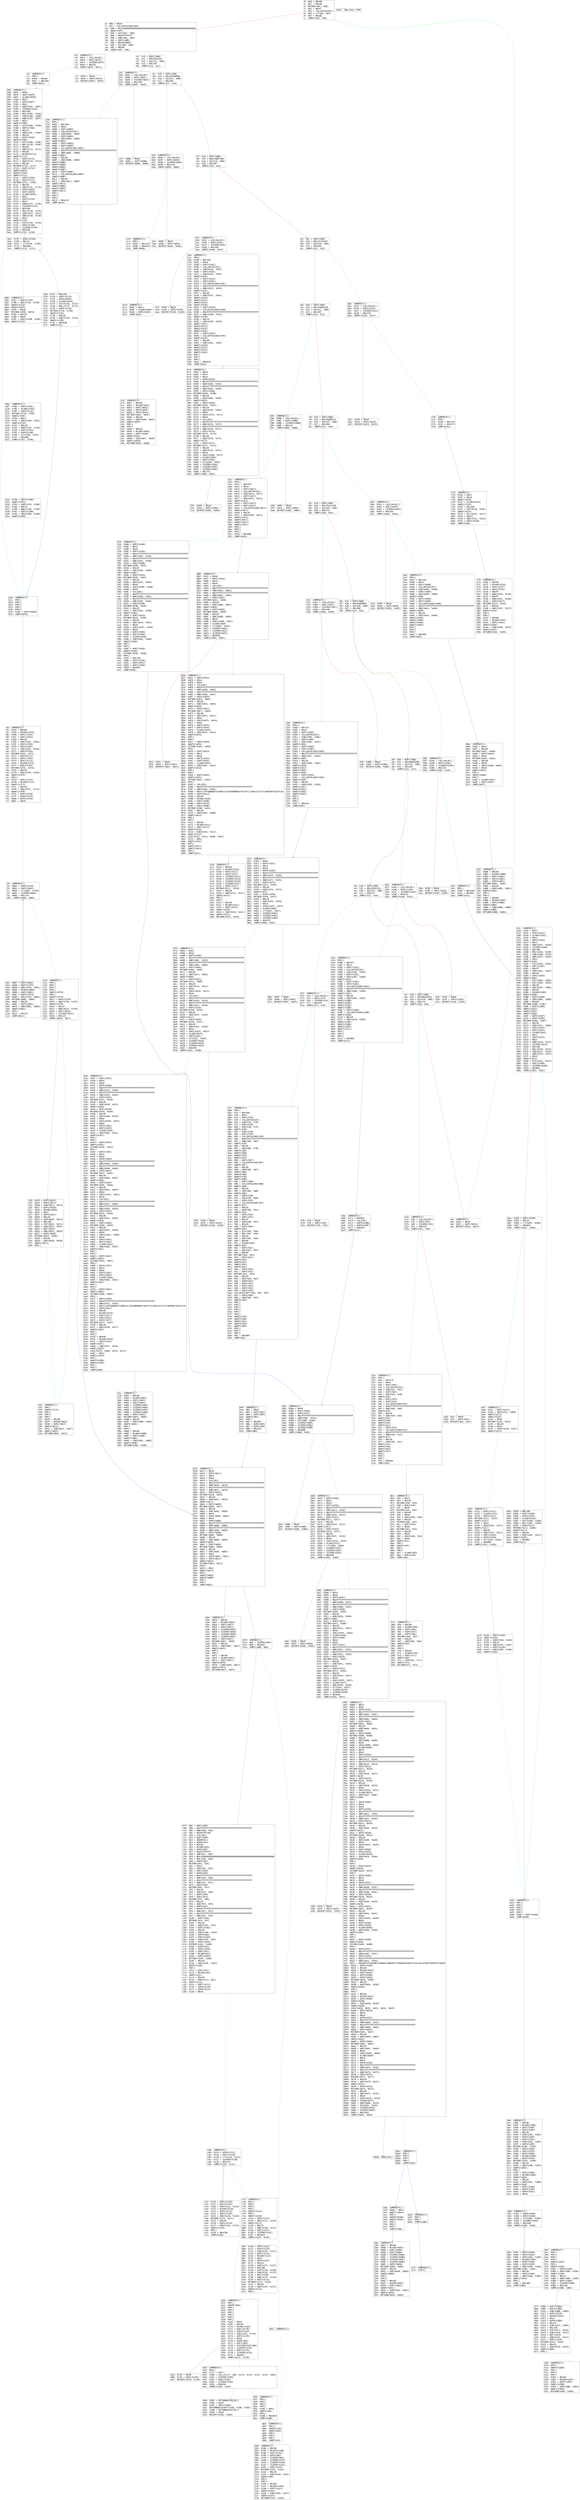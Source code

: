 digraph "graph.cfg.gv" {
	subgraph global {
		node [fontname=Courier fontsize=30.0 rank=same shape=box]
		block_0 [label="0: %00 = #0x80\l2: %01 = #0x40\l4: MSTORE(%01, %00)\l5: %02 = #0x4\l7: %03 = CALLDATASIZE()\l8: %04 = LT(%03, %02)\l9: %05 = #0xBA\lc: JUMPI(%05, %04)\l"]
		block_d [label="d: %06 = #0x0\lf: %07 = CALLDATALOAD(%06)\l10: %08 = #0x100000000000000000000000000000000000000000000000000000000\l2e: SWAP1(%07)\l2f: %09 = DIV(%07, %08)\l30: %0A = #0xFFFFFFFF\l35: %0B = AND(%0A, %09)\l36: %0C = DUP1(%0B)\l37: %0D = #0x6FDDE03\l3c: %0E = EQ(%0D, %0B)\l3d: %0F = #0xBF\l40: JUMPI(%0F, %0E)\l"]
		block_41 [label="41: %10 = DUP1(%0B)\l42: %11 = #0x95EA7B3\l47: %12 = EQ(%11, %0B)\l48: %13 = #0x14F\l4b: JUMPI(%13, %12)\l"]
		block_4c [label="4c: %14 = DUP1(%0B)\l4d: %15 = #0x18160DDD\l52: %16 = EQ(%15, %0B)\l53: %17 = #0x1B4\l56: JUMPI(%17, %16)\l"]
		block_57 [label="57: %18 = DUP1(%0B)\l58: %19 = #0x23B872DD\l5d: %1A = EQ(%19, %0B)\l5e: %1B = #0x1DF\l61: JUMPI(%1B, %1A)\l"]
		block_62 [label="62: %1C = DUP1(%0B)\l63: %1D = #0x313CE567\l68: %1E = EQ(%1D, %0B)\l69: %1F = #0x264\l6c: JUMPI(%1F, %1E)\l"]
		block_6d [label="6d: %20 = DUP1(%0B)\l6e: %21 = #0x42966C68\l73: %22 = EQ(%21, %0B)\l74: %23 = #0x295\l77: JUMPI(%23, %22)\l"]
		block_78 [label="78: %24 = DUP1(%0B)\l79: %25 = #0x70A08231\l7e: %26 = EQ(%25, %0B)\l7f: %27 = #0x2DA\l82: JUMPI(%27, %26)\l"]
		block_83 [label="83: %28 = DUP1(%0B)\l84: %29 = #0x79CC6790\l89: %2A = EQ(%29, %0B)\l8a: %2B = #0x331\l8d: JUMPI(%2B, %2A)\l"]
		block_8e [label="8e: %2C = DUP1(%0B)\l8f: %2D = #0x95D89B41\l94: %2E = EQ(%2D, %0B)\l95: %2F = #0x396\l98: JUMPI(%2F, %2E)\l"]
		block_99 [label="99: %30 = DUP1(%0B)\l9a: %31 = #0xA9059CBB\l9f: %32 = EQ(%31, %0B)\la0: %33 = #0x426\la3: JUMPI(%33, %32)\l"]
		block_a4 [label="a4: %34 = DUP1(%0B)\la5: %35 = #0xCAE9CA51\laa: %36 = EQ(%35, %0B)\lab: %37 = #0x473\lae: JUMPI(%37, %36)\l"]
		block_af [label="af: %38 = DUP1(%0B)\lb0: %39 = #0xDD62ED3E\lb5: %3A = EQ(%39, %0B)\lb6: %3B = #0x51E\lb9: JUMPI(%3B, %3A)\l"]
		block_ba [label="ba: JUMPDEST()\lbb: %832 = #0x0\lbd: %833 = DUP1(%832)\lbe: REVERT(%832, %832)\l"]
		block_bf [label="bf: JUMPDEST()\lc0: %6F5 = CALLVALUE()\lc1: %6F6 = DUP1(%6F5)\lc2: %6F7 = ISZERO(%6F5)\lc3: %6F8 = #0xCB\lc6: JUMPI(%6F8, %6F7)\l"]
		block_c7 [label="c7: %6F9 = #0x0\lc9: %6FA = DUP1(%6F9)\lca: REVERT(%6F9, %6F9)\l"]
		block_cb [label="cb: JUMPDEST()\lcc: POP()\lcd: %6FB = #0xD4\ld0: %6FC = #0x595\ld3: JUMP(%6FC)\l"]
		block_d4 [label="d4: JUMPDEST()\ld5: %7E9 = #0x40\ld7: %7EA = MLOAD(%7E9)\ld8: %7EB = DUP1(%7EA)\ld9: %7EC = DUP1(%7EA)\lda: %7ED = #0x20\ldc: %7EE = ADD(%7ED, %7EA)\ldd: %7EF = DUP3(%7EA)\lde: %7F0 = DUP2(%7EE)\ldf: %7F1 = SUB(%7EE, %7EA)\le0: %7F2 = DUP3(%7EA)\le1: MSTORE(%7EA, %7F1)\le2: %7F3 = DUP4(%715)\le3: %7F4 = DUP2(%7EE)\le4: %7F5 = DUP2(%715)\le5: %7F6 = MLOAD(%715)\le6: %7F7 = DUP2(%7EE)\le7: MSTORE(%7EE, %7F6)\le8: %7F8 = #0x20\lea: %7F9 = ADD(%7F8, %7EE)\leb: SWAP2(%7EE)\lec: POP()\led: %7FA = DUP1(%715)\lee: %7FB = MLOAD(%715)\lef: SWAP1(%715)\lf0: %7FC = #0x20\lf2: %7FD = ADD(%7FC, %715)\lf3: SWAP1(%7FB)\lf4: %7FE = DUP1(%7FB)\lf5: %7FF = DUP4(%7F9)\lf6: %800 = DUP4(%7FD)\lf7: %801 = #0x0\l"]
		block_f9 [label="f9: JUMPDEST()\lfa: %802 = DUP4(%7FB)\lfb: %803 = DUP2(%801)\lfc: %804 = LT(%801, %7FB)\lfd: %805 = ISZERO(%804)\lfe: %806 = #0x114\l101: JUMPI(%806, %805)\l"]
		block_102 [label="102: %807 = DUP1(%801)\l103: %808 = DUP3(%7FD)\l104: %809 = ADD(%7FD, %801)\l105: %80A = MLOAD(%809)\l106: %80B = DUP2(%801)\l107: %80C = DUP5(%7F9)\l108: %80D = ADD(%7F9, %801)\l109: MSTORE(%80D, %80A)\l10a: %80E = #0x20\l10c: %80F = DUP2(%801)\l10d: %810 = ADD(%801, %80E)\l10e: SWAP1(%801)\l10f: POP()\l110: %811 = #0xF9\l113: JUMP(%811)\l"]
		block_114 [label="114: JUMPDEST()\l115: POP()\l116: POP()\l117: POP()\l118: POP()\l119: SWAP1(%7FD)\l11a: POP()\l11b: SWAP1(%7F9)\l11c: %812 = DUP2(%7FB)\l11d: %813 = ADD(%7FB, %7F9)\l11e: SWAP1(%7FB)\l11f: %814 = #0x1F\l121: %815 = AND(%814, %7FB)\l122: %816 = DUP1(%815)\l123: %817 = ISZERO(%815)\l124: %818 = #0x141\l127: JUMPI(%818, %817)\l"]
		block_128 [label="128: %819 = DUP1(%815)\l129: %81A = DUP3(%813)\l12a: %81B = SUB(%813, %815)\l12b: %81C = DUP1(%81B)\l12c: %81D = MLOAD(%81B)\l12d: %81E = #0x1\l12f: %81F = DUP4(%815)\l130: %820 = #0x20\l132: %821 = SUB(%820, %815)\l133: %822 = #0x100\l136: %823 = EXP(%822, %821)\l137: %824 = SUB(%823, %81E)\l138: %825 = NOT(%824)\l139: %826 = AND(%825, %81D)\l13a: %827 = DUP2(%81B)\l13b: MSTORE(%81B, %826)\l13c: %828 = #0x20\l13e: %829 = ADD(%828, %81B)\l13f: SWAP2(%813)\l140: POP()\l"]
		block_141 [label="141: JUMPDEST()\l142: POP()\l143: SWAP3(%715)\l144: POP()\l145: POP()\l146: POP()\l147: %82E = #0x40\l149: %82F = MLOAD(%82E)\l14a: %830 = DUP1(%82F)\l14b: SWAP2(%813)\l14c: %831 = SUB(%813, %82F)\l14d: SWAP1(%82F)\l14e: RETURN(%82F, %831)\l"]
		block_14f [label="14f: JUMPDEST()\l150: %6AC = CALLVALUE()\l151: %6AD = DUP1(%6AC)\l152: %6AE = ISZERO(%6AC)\l153: %6AF = #0x15B\l156: JUMPI(%6AF, %6AE)\l"]
		block_157 [label="157: %6B0 = #0x0\l159: %6B1 = DUP1(%6B0)\l15a: REVERT(%6B0, %6B0)\l"]
		block_15b [label="15b: JUMPDEST()\l15c: POP()\l15d: %6B2 = #0x19A\l160: %6B3 = #0x4\l162: %6B4 = DUP1(%6B3)\l163: %6B5 = CALLDATASIZE()\l164: %6B6 = SUB(%6B5, %6B3)\l165: %6B7 = DUP2(%6B3)\l166: %6B8 = ADD(%6B3, %6B6)\l167: SWAP1(%6B3)\l168: %6B9 = DUP1(%6B3)\l169: %6BA = DUP1(%6B3)\l16a: %6BB = CALLDATALOAD(%6B3)\l16b: %6BC = #0xFFFFFFFFFFFFFFFFFFFFFFFFFFFFFFFFFFFFFFFF\l180: %6BD = AND(%6BC, %6BB)\l181: SWAP1(%6B3)\l182: %6BE = #0x20\l184: %6BF = ADD(%6BE, %6B3)\l185: SWAP1(%6BD)\l186: SWAP3(%6B8)\l187: SWAP2(%6B3)\l188: SWAP1(%6BF)\l189: %6C0 = DUP1(%6BF)\l18a: %6C1 = CALLDATALOAD(%6BF)\l18b: SWAP1(%6BF)\l18c: %6C2 = #0x20\l18e: %6C3 = ADD(%6C2, %6BF)\l18f: SWAP1(%6C1)\l190: SWAP3(%6B8)\l191: SWAP2(%6B3)\l192: SWAP1(%6C3)\l193: POP()\l194: POP()\l195: POP()\l196: %6C4 = #0x633\l199: JUMP(%6C4)\l"]
		block_19a [label="19a: JUMPDEST()\l19b: %6E6 = #0x40\l19d: %6E7 = MLOAD(%6E6)\l19e: %6E8 = DUP1(%6E7)\l19f: %6E9 = DUP3(%6E5)\l1a0: %6EA = ISZERO(%6E5)\l1a1: %6EB = ISZERO(%6EA)\l1a2: %6EC = ISZERO(%6EB)\l1a3: %6ED = ISZERO(%6EC)\l1a4: %6EE = DUP2(%6E7)\l1a5: MSTORE(%6E7, %6ED)\l1a6: %6EF = #0x20\l1a8: %6F0 = ADD(%6EF, %6E7)\l1a9: SWAP2(%6E5)\l1aa: POP()\l1ab: POP()\l1ac: %6F1 = #0x40\l1ae: %6F2 = MLOAD(%6F1)\l1af: %6F3 = DUP1(%6F2)\l1b0: SWAP2(%6F0)\l1b1: %6F4 = SUB(%6F0, %6F2)\l1b2: SWAP1(%6F2)\l1b3: RETURN(%6F2, %6F4)\l"]
		block_1b4 [label="1b4: JUMPDEST()\l1b5: %696 = CALLVALUE()\l1b6: %697 = DUP1(%696)\l1b7: %698 = ISZERO(%696)\l1b8: %699 = #0x1C0\l1bb: JUMPI(%699, %698)\l"]
		block_1bc [label="1bc: %69A = #0x0\l1be: %69B = DUP1(%69A)\l1bf: REVERT(%69A, %69A)\l"]
		block_1c0 [label="1c0: JUMPDEST()\l1c1: POP()\l1c2: %69C = #0x1C9\l1c5: %69D = #0x6C0\l1c8: JUMP(%69D)\l"]
		block_1c9 [label="1c9: JUMPDEST()\l1ca: %6A1 = #0x40\l1cc: %6A2 = MLOAD(%6A1)\l1cd: %6A3 = DUP1(%6A2)\l1ce: %6A4 = DUP3(%69F)\l1cf: %6A5 = DUP2(%6A2)\l1d0: MSTORE(%6A2, %69F)\l1d1: %6A6 = #0x20\l1d3: %6A7 = ADD(%6A6, %6A2)\l1d4: SWAP2(%69F)\l1d5: POP()\l1d6: POP()\l1d7: %6A8 = #0x40\l1d9: %6A9 = MLOAD(%6A8)\l1da: %6AA = DUP1(%6A9)\l1db: SWAP2(%6A7)\l1dc: %6AB = SUB(%6A7, %6A9)\l1dd: SWAP1(%6A9)\l1de: RETURN(%6A9, %6AB)\l"]
		block_1df [label="1df: JUMPDEST()\l1e0: %545 = CALLVALUE()\l1e1: %546 = DUP1(%545)\l1e2: %547 = ISZERO(%545)\l1e3: %548 = #0x1EB\l1e6: JUMPI(%548, %547)\l"]
		block_1e7 [label="1e7: %549 = #0x0\l1e9: %54A = DUP1(%549)\l1ea: REVERT(%549, %549)\l"]
		block_1eb [label="1eb: JUMPDEST()\l1ec: POP()\l1ed: %54B = #0x24A\l1f0: %54C = #0x4\l1f2: %54D = DUP1(%54C)\l1f3: %54E = CALLDATASIZE()\l1f4: %54F = SUB(%54E, %54C)\l1f5: %550 = DUP2(%54C)\l1f6: %551 = ADD(%54C, %54F)\l1f7: SWAP1(%54C)\l1f8: %552 = DUP1(%54C)\l1f9: %553 = DUP1(%54C)\l1fa: %554 = CALLDATALOAD(%54C)\l1fb: %555 = #0xFFFFFFFFFFFFFFFFFFFFFFFFFFFFFFFFFFFFFFFF\l210: %556 = AND(%555, %554)\l211: SWAP1(%54C)\l212: %557 = #0x20\l214: %558 = ADD(%557, %54C)\l215: SWAP1(%556)\l216: SWAP3(%551)\l217: SWAP2(%54C)\l218: SWAP1(%558)\l219: %559 = DUP1(%558)\l21a: %55A = CALLDATALOAD(%558)\l21b: %55B = #0xFFFFFFFFFFFFFFFFFFFFFFFFFFFFFFFFFFFFFFFF\l230: %55C = AND(%55B, %55A)\l231: SWAP1(%558)\l232: %55D = #0x20\l234: %55E = ADD(%55D, %558)\l235: SWAP1(%55C)\l236: SWAP3(%551)\l237: SWAP2(%54C)\l238: SWAP1(%55E)\l239: %55F = DUP1(%55E)\l23a: %560 = CALLDATALOAD(%55E)\l23b: SWAP1(%55E)\l23c: %561 = #0x20\l23e: %562 = ADD(%561, %55E)\l23f: SWAP1(%560)\l240: SWAP3(%551)\l241: SWAP2(%54C)\l242: SWAP1(%562)\l243: POP()\l244: POP()\l245: POP()\l246: %563 = #0x6C6\l249: JUMP(%563)\l"]
		block_24a [label="24a: JUMPDEST()\l24b: %687 = #0x40\l24d: %688 = MLOAD(%687)\l24e: %689 = DUP1(%688)\l24f: %68A = DUP3(%686)\l250: %68B = ISZERO(%686)\l251: %68C = ISZERO(%68B)\l252: %68D = ISZERO(%68C)\l253: %68E = ISZERO(%68D)\l254: %68F = DUP2(%688)\l255: MSTORE(%688, %68E)\l256: %690 = #0x20\l258: %691 = ADD(%690, %688)\l259: SWAP2(%686)\l25a: POP()\l25b: POP()\l25c: %692 = #0x40\l25e: %693 = MLOAD(%692)\l25f: %694 = DUP1(%693)\l260: SWAP2(%691)\l261: %695 = SUB(%691, %693)\l262: SWAP1(%693)\l263: RETURN(%693, %695)\l"]
		block_264 [label="264: JUMPDEST()\l265: %525 = CALLVALUE()\l266: %526 = DUP1(%525)\l267: %527 = ISZERO(%525)\l268: %528 = #0x270\l26b: JUMPI(%528, %527)\l"]
		block_26c [label="26c: %529 = #0x0\l26e: %52A = DUP1(%529)\l26f: REVERT(%529, %529)\l"]
		block_270 [label="270: JUMPDEST()\l271: POP()\l272: %52B = #0x279\l275: %52C = #0x7F3\l278: JUMP(%52C)\l"]
		block_279 [label="279: JUMPDEST()\l27a: %536 = #0x40\l27c: %537 = MLOAD(%536)\l27d: %538 = DUP1(%537)\l27e: %539 = DUP3(%534)\l27f: %53A = #0xFF\l281: %53B = AND(%53A, %534)\l282: %53C = #0xFF\l284: %53D = AND(%53C, %53B)\l285: %53E = DUP2(%537)\l286: MSTORE(%537, %53D)\l287: %53F = #0x20\l289: %540 = ADD(%53F, %537)\l28a: SWAP2(%534)\l28b: POP()\l28c: POP()\l28d: %541 = #0x40\l28f: %542 = MLOAD(%541)\l290: %543 = DUP1(%542)\l291: SWAP2(%540)\l292: %544 = SUB(%540, %542)\l293: SWAP1(%542)\l294: RETURN(%542, %544)\l"]
		block_295 [label="295: JUMPDEST()\l296: %4BB = CALLVALUE()\l297: %4BC = DUP1(%4BB)\l298: %4BD = ISZERO(%4BB)\l299: %4BE = #0x2A1\l29c: JUMPI(%4BE, %4BD)\l"]
		block_29d [label="29d: %4BF = #0x0\l29f: %4C0 = DUP1(%4BF)\l2a0: REVERT(%4BF, %4BF)\l"]
		block_2a1 [label="2a1: JUMPDEST()\l2a2: POP()\l2a3: %4C1 = #0x2C0\l2a6: %4C2 = #0x4\l2a8: %4C3 = DUP1(%4C2)\l2a9: %4C4 = CALLDATASIZE()\l2aa: %4C5 = SUB(%4C4, %4C2)\l2ab: %4C6 = DUP2(%4C2)\l2ac: %4C7 = ADD(%4C2, %4C5)\l2ad: SWAP1(%4C2)\l2ae: %4C8 = DUP1(%4C2)\l2af: %4C9 = DUP1(%4C2)\l2b0: %4CA = CALLDATALOAD(%4C2)\l2b1: SWAP1(%4C2)\l2b2: %4CB = #0x20\l2b4: %4CC = ADD(%4CB, %4C2)\l2b5: SWAP1(%4CA)\l2b6: SWAP3(%4C7)\l2b7: SWAP2(%4C2)\l2b8: SWAP1(%4CC)\l2b9: POP()\l2ba: POP()\l2bb: POP()\l2bc: %4CD = #0x806\l2bf: JUMP(%4CD)\l"]
		block_2c0 [label="2c0: JUMPDEST()\l2c1: %516 = #0x40\l2c3: %517 = MLOAD(%516)\l2c4: %518 = DUP1(%517)\l2c5: %519 = DUP3(%515)\l2c6: %51A = ISZERO(%515)\l2c7: %51B = ISZERO(%51A)\l2c8: %51C = ISZERO(%51B)\l2c9: %51D = ISZERO(%51C)\l2ca: %51E = DUP2(%517)\l2cb: MSTORE(%517, %51D)\l2cc: %51F = #0x20\l2ce: %520 = ADD(%51F, %517)\l2cf: SWAP2(%515)\l2d0: POP()\l2d1: POP()\l2d2: %521 = #0x40\l2d4: %522 = MLOAD(%521)\l2d5: %523 = DUP1(%522)\l2d6: SWAP2(%520)\l2d7: %524 = SUB(%520, %522)\l2d8: SWAP1(%522)\l2d9: RETURN(%522, %524)\l"]
		block_2da [label="2da: JUMPDEST()\l2db: %491 = CALLVALUE()\l2dc: %492 = DUP1(%491)\l2dd: %493 = ISZERO(%491)\l2de: %494 = #0x2E6\l2e1: JUMPI(%494, %493)\l"]
		block_2e2 [label="2e2: %495 = #0x0\l2e4: %496 = DUP1(%495)\l2e5: REVERT(%495, %495)\l"]
		block_2e6 [label="2e6: JUMPDEST()\l2e7: POP()\l2e8: %497 = #0x31B\l2eb: %498 = #0x4\l2ed: %499 = DUP1(%498)\l2ee: %49A = CALLDATASIZE()\l2ef: %49B = SUB(%49A, %498)\l2f0: %49C = DUP2(%498)\l2f1: %49D = ADD(%498, %49B)\l2f2: SWAP1(%498)\l2f3: %49E = DUP1(%498)\l2f4: %49F = DUP1(%498)\l2f5: %4A0 = CALLDATALOAD(%498)\l2f6: %4A1 = #0xFFFFFFFFFFFFFFFFFFFFFFFFFFFFFFFFFFFFFFFF\l30b: %4A2 = AND(%4A1, %4A0)\l30c: SWAP1(%498)\l30d: %4A3 = #0x20\l30f: %4A4 = ADD(%4A3, %498)\l310: SWAP1(%4A2)\l311: SWAP3(%49D)\l312: SWAP2(%498)\l313: SWAP1(%4A4)\l314: POP()\l315: POP()\l316: POP()\l317: %4A5 = #0x90A\l31a: JUMP(%4A5)\l"]
		block_31b [label="31b: JUMPDEST()\l31c: %4B0 = #0x40\l31e: %4B1 = MLOAD(%4B0)\l31f: %4B2 = DUP1(%4B1)\l320: %4B3 = DUP3(%4AE)\l321: %4B4 = DUP2(%4B1)\l322: MSTORE(%4B1, %4AE)\l323: %4B5 = #0x20\l325: %4B6 = ADD(%4B5, %4B1)\l326: SWAP2(%4AE)\l327: POP()\l328: POP()\l329: %4B7 = #0x40\l32b: %4B8 = MLOAD(%4B7)\l32c: %4B9 = DUP1(%4B8)\l32d: SWAP2(%4B6)\l32e: %4BA = SUB(%4B6, %4B8)\l32f: SWAP1(%4B8)\l330: RETURN(%4B8, %4BA)\l"]
		block_331 [label="331: JUMPDEST()\l332: %3D7 = CALLVALUE()\l333: %3D8 = DUP1(%3D7)\l334: %3D9 = ISZERO(%3D7)\l335: %3DA = #0x33D\l338: JUMPI(%3DA, %3D9)\l"]
		block_339 [label="339: %3DB = #0x0\l33b: %3DC = DUP1(%3DB)\l33c: REVERT(%3DB, %3DB)\l"]
		block_33d [label="33d: JUMPDEST()\l33e: POP()\l33f: %3DD = #0x37C\l342: %3DE = #0x4\l344: %3DF = DUP1(%3DE)\l345: %3E0 = CALLDATASIZE()\l346: %3E1 = SUB(%3E0, %3DE)\l347: %3E2 = DUP2(%3DE)\l348: %3E3 = ADD(%3DE, %3E1)\l349: SWAP1(%3DE)\l34a: %3E4 = DUP1(%3DE)\l34b: %3E5 = DUP1(%3DE)\l34c: %3E6 = CALLDATALOAD(%3DE)\l34d: %3E7 = #0xFFFFFFFFFFFFFFFFFFFFFFFFFFFFFFFFFFFFFFFF\l362: %3E8 = AND(%3E7, %3E6)\l363: SWAP1(%3DE)\l364: %3E9 = #0x20\l366: %3EA = ADD(%3E9, %3DE)\l367: SWAP1(%3E8)\l368: SWAP3(%3E3)\l369: SWAP2(%3DE)\l36a: SWAP1(%3EA)\l36b: %3EB = DUP1(%3EA)\l36c: %3EC = CALLDATALOAD(%3EA)\l36d: SWAP1(%3EA)\l36e: %3ED = #0x20\l370: %3EE = ADD(%3ED, %3EA)\l371: SWAP1(%3EC)\l372: SWAP3(%3E3)\l373: SWAP2(%3DE)\l374: SWAP1(%3EE)\l375: POP()\l376: POP()\l377: POP()\l378: %3EF = #0x922\l37b: JUMP(%3EF)\l"]
		block_37c [label="37c: JUMPDEST()\l37d: %482 = #0x40\l37f: %483 = MLOAD(%482)\l380: %484 = DUP1(%483)\l381: %485 = DUP3(%481)\l382: %486 = ISZERO(%481)\l383: %487 = ISZERO(%486)\l384: %488 = ISZERO(%487)\l385: %489 = ISZERO(%488)\l386: %48A = DUP2(%483)\l387: MSTORE(%483, %489)\l388: %48B = #0x20\l38a: %48C = ADD(%48B, %483)\l38b: SWAP2(%481)\l38c: POP()\l38d: POP()\l38e: %48D = #0x40\l390: %48E = MLOAD(%48D)\l391: %48F = DUP1(%48E)\l392: SWAP2(%48C)\l393: %490 = SUB(%48C, %48E)\l394: SWAP1(%48E)\l395: RETURN(%48E, %490)\l"]
		block_396 [label="396: JUMPDEST()\l397: %29A = CALLVALUE()\l398: %29B = DUP1(%29A)\l399: %29C = ISZERO(%29A)\l39a: %29D = #0x3A2\l39d: JUMPI(%29D, %29C)\l"]
		block_39e [label="39e: %29E = #0x0\l3a0: %29F = DUP1(%29E)\l3a1: REVERT(%29E, %29E)\l"]
		block_3a2 [label="3a2: JUMPDEST()\l3a3: POP()\l3a4: %2A0 = #0x3AB\l3a7: %2A1 = #0xB3C\l3aa: JUMP(%2A1)\l"]
		block_3ab [label="3ab: JUMPDEST()\l3ac: %38E = #0x40\l3ae: %38F = MLOAD(%38E)\l3af: %390 = DUP1(%38F)\l3b0: %391 = DUP1(%38F)\l3b1: %392 = #0x20\l3b3: %393 = ADD(%392, %38F)\l3b4: %394 = DUP3(%38F)\l3b5: %395 = DUP2(%393)\l3b6: %396 = SUB(%393, %38F)\l3b7: %397 = DUP3(%38F)\l3b8: MSTORE(%38F, %396)\l3b9: %398 = DUP4(%2BA)\l3ba: %399 = DUP2(%393)\l3bb: %39A = DUP2(%2BA)\l3bc: %39B = MLOAD(%2BA)\l3bd: %39C = DUP2(%393)\l3be: MSTORE(%393, %39B)\l3bf: %39D = #0x20\l3c1: %39E = ADD(%39D, %393)\l3c2: SWAP2(%393)\l3c3: POP()\l3c4: %39F = DUP1(%2BA)\l3c5: %3A0 = MLOAD(%2BA)\l3c6: SWAP1(%2BA)\l3c7: %3A1 = #0x20\l3c9: %3A2 = ADD(%3A1, %2BA)\l3ca: SWAP1(%3A0)\l3cb: %3A3 = DUP1(%3A0)\l3cc: %3A4 = DUP4(%39E)\l3cd: %3A5 = DUP4(%3A2)\l3ce: %3A6 = #0x0\l"]
		block_3d0 [label="3d0: JUMPDEST()\l3d1: %3A7 = DUP4(%3A0)\l3d2: %3A8 = DUP2(%3A6)\l3d3: %3A9 = LT(%3A6, %3A0)\l3d4: %3AA = ISZERO(%3A9)\l3d5: %3AB = #0x3EB\l3d8: JUMPI(%3AB, %3AA)\l"]
		block_3d9 [label="3d9: %3AC = DUP1(%3A6)\l3da: %3AD = DUP3(%3A2)\l3db: %3AE = ADD(%3A2, %3A6)\l3dc: %3AF = MLOAD(%3AE)\l3dd: %3B0 = DUP2(%3A6)\l3de: %3B1 = DUP5(%39E)\l3df: %3B2 = ADD(%39E, %3A6)\l3e0: MSTORE(%3B2, %3AF)\l3e1: %3B3 = #0x20\l3e3: %3B4 = DUP2(%3A6)\l3e4: %3B5 = ADD(%3A6, %3B3)\l3e5: SWAP1(%3A6)\l3e6: POP()\l3e7: %3B6 = #0x3D0\l3ea: JUMP(%3B6)\l"]
		block_3eb [label="3eb: JUMPDEST()\l3ec: POP()\l3ed: POP()\l3ee: POP()\l3ef: POP()\l3f0: SWAP1(%3A2)\l3f1: POP()\l3f2: SWAP1(%39E)\l3f3: %3B7 = DUP2(%3A0)\l3f4: %3B8 = ADD(%3A0, %39E)\l3f5: SWAP1(%3A0)\l3f6: %3B9 = #0x1F\l3f8: %3BA = AND(%3B9, %3A0)\l3f9: %3BB = DUP1(%3BA)\l3fa: %3BC = ISZERO(%3BA)\l3fb: %3BD = #0x418\l3fe: JUMPI(%3BD, %3BC)\l"]
		block_3ff [label="3ff: %3BE = DUP1(%3BA)\l400: %3BF = DUP3(%3B8)\l401: %3C0 = SUB(%3B8, %3BA)\l402: %3C1 = DUP1(%3C0)\l403: %3C2 = MLOAD(%3C0)\l404: %3C3 = #0x1\l406: %3C4 = DUP4(%3BA)\l407: %3C5 = #0x20\l409: %3C6 = SUB(%3C5, %3BA)\l40a: %3C7 = #0x100\l40d: %3C8 = EXP(%3C7, %3C6)\l40e: %3C9 = SUB(%3C8, %3C3)\l40f: %3CA = NOT(%3C9)\l410: %3CB = AND(%3CA, %3C2)\l411: %3CC = DUP2(%3C0)\l412: MSTORE(%3C0, %3CB)\l413: %3CD = #0x20\l415: %3CE = ADD(%3CD, %3C0)\l416: SWAP2(%3B8)\l417: POP()\l"]
		block_418 [label="418: JUMPDEST()\l419: POP()\l41a: SWAP3(%2BA)\l41b: POP()\l41c: POP()\l41d: POP()\l41e: %3D3 = #0x40\l420: %3D4 = MLOAD(%3D3)\l421: %3D5 = DUP1(%3D4)\l422: SWAP2(%3B8)\l423: %3D6 = SUB(%3B8, %3D4)\l424: SWAP1(%3D4)\l425: RETURN(%3D4, %3D6)\l"]
		block_426 [label="426: JUMPDEST()\l427: %1AA = CALLVALUE()\l428: %1AB = DUP1(%1AA)\l429: %1AC = ISZERO(%1AA)\l42a: %1AD = #0x432\l42d: JUMPI(%1AD, %1AC)\l"]
		block_42e [label="42e: %1AE = #0x0\l430: %1AF = DUP1(%1AE)\l431: REVERT(%1AE, %1AE)\l"]
		block_432 [label="432: JUMPDEST()\l433: POP()\l434: %1B0 = #0x471\l437: %1B1 = #0x4\l439: %1B2 = DUP1(%1B1)\l43a: %1B3 = CALLDATASIZE()\l43b: %1B4 = SUB(%1B3, %1B1)\l43c: %1B5 = DUP2(%1B1)\l43d: %1B6 = ADD(%1B1, %1B4)\l43e: SWAP1(%1B1)\l43f: %1B7 = DUP1(%1B1)\l440: %1B8 = DUP1(%1B1)\l441: %1B9 = CALLDATALOAD(%1B1)\l442: %1BA = #0xFFFFFFFFFFFFFFFFFFFFFFFFFFFFFFFFFFFFFFFF\l457: %1BB = AND(%1BA, %1B9)\l458: SWAP1(%1B1)\l459: %1BC = #0x20\l45b: %1BD = ADD(%1BC, %1B1)\l45c: SWAP1(%1BB)\l45d: SWAP3(%1B6)\l45e: SWAP2(%1B1)\l45f: SWAP1(%1BD)\l460: %1BE = DUP1(%1BD)\l461: %1BF = CALLDATALOAD(%1BD)\l462: SWAP1(%1BD)\l463: %1C0 = #0x20\l465: %1C1 = ADD(%1C0, %1BD)\l466: SWAP1(%1BF)\l467: SWAP3(%1B6)\l468: SWAP2(%1B1)\l469: SWAP1(%1C1)\l46a: POP()\l46b: POP()\l46c: POP()\l46d: %1C2 = #0xBDA\l470: JUMP(%1C2)\l"]
		block_471 [label="471: JUMPDEST()\l472: STOP()\l"]
		block_473 [label="473: JUMPDEST()\l474: %74 = CALLVALUE()\l475: %75 = DUP1(%74)\l476: %76 = ISZERO(%74)\l477: %77 = #0x47F\l47a: JUMPI(%77, %76)\l"]
		block_47b [label="47b: %78 = #0x0\l47d: %79 = DUP1(%78)\l47e: REVERT(%78, %78)\l"]
		block_47f [label="47f: JUMPDEST()\l480: POP()\l481: %7A = #0x504\l484: %7B = #0x4\l486: %7C = DUP1(%7B)\l487: %7D = CALLDATASIZE()\l488: %7E = SUB(%7D, %7B)\l489: %7F = DUP2(%7B)\l48a: %80 = ADD(%7B, %7E)\l48b: SWAP1(%7B)\l48c: %81 = DUP1(%7B)\l48d: %82 = DUP1(%7B)\l48e: %83 = CALLDATALOAD(%7B)\l48f: %84 = #0xFFFFFFFFFFFFFFFFFFFFFFFFFFFFFFFFFFFFFFFF\l4a4: %85 = AND(%84, %83)\l4a5: SWAP1(%7B)\l4a6: %86 = #0x20\l4a8: %87 = ADD(%86, %7B)\l4a9: SWAP1(%85)\l4aa: SWAP3(%80)\l4ab: SWAP2(%7B)\l4ac: SWAP1(%87)\l4ad: %88 = DUP1(%87)\l4ae: %89 = CALLDATALOAD(%87)\l4af: SWAP1(%87)\l4b0: %8A = #0x20\l4b2: %8B = ADD(%8A, %87)\l4b3: SWAP1(%89)\l4b4: SWAP3(%80)\l4b5: SWAP2(%7B)\l4b6: SWAP1(%8B)\l4b7: %8C = DUP1(%8B)\l4b8: %8D = CALLDATALOAD(%8B)\l4b9: SWAP1(%8B)\l4ba: %8E = #0x20\l4bc: %8F = ADD(%8E, %8B)\l4bd: SWAP1(%8D)\l4be: %90 = DUP3(%7B)\l4bf: %91 = ADD(%7B, %8D)\l4c0: %92 = DUP1(%91)\l4c1: %93 = CALLDATALOAD(%91)\l4c2: SWAP1(%91)\l4c3: %94 = #0x20\l4c5: %95 = ADD(%94, %91)\l4c6: SWAP1(%93)\l4c7: %96 = DUP1(%93)\l4c8: %97 = DUP1(%93)\l4c9: %98 = #0x1F\l4cb: %99 = ADD(%98, %93)\l4cc: %9A = #0x20\l4ce: %9B = DUP1(%9A)\l4cf: SWAP2(%99)\l4d0: %9C = DIV(%99, %9A)\l4d1: %9D = MUL(%9C, %9A)\l4d2: %9E = #0x20\l4d4: %9F = ADD(%9E, %9D)\l4d5: %A0 = #0x40\l4d7: %A1 = MLOAD(%A0)\l4d8: SWAP1(%9F)\l4d9: %A2 = DUP2(%A1)\l4da: %A3 = ADD(%A1, %9F)\l4db: %A4 = #0x40\l4dd: MSTORE(%A4, %A3)\l4de: %A5 = DUP1(%A1)\l4df: SWAP4(%95)\l4e0: SWAP3(%93)\l4e1: SWAP2(%93)\l4e2: SWAP1(%A1)\l4e3: %A6 = DUP2(%93)\l4e4: %A7 = DUP2(%A1)\l4e5: MSTORE(%A1, %93)\l4e6: %A8 = #0x20\l4e8: %A9 = ADD(%A8, %A1)\l4e9: %AA = DUP4(%95)\l4ea: %AB = DUP4(%93)\l4eb: %AC = DUP1(%93)\l4ec: %AD = DUP3(%95)\l4ed: %AE = DUP5(%A9)\l4ee: CALLDATACOPY(%A9, %95, %93)\l4ef: %AF = DUP3(%A9)\l4f0: %B0 = ADD(%A9, %93)\l4f1: SWAP2(%A9)\l4f2: POP()\l4f3: POP()\l4f4: POP()\l4f5: POP()\l4f6: POP()\l4f7: POP()\l4f8: SWAP2(%7B)\l4f9: SWAP3(%80)\l4fa: SWAP2(%A1)\l4fb: SWAP3(%7B)\l4fc: SWAP1(%8F)\l4fd: POP()\l4fe: POP()\l4ff: POP()\l500: %B1 = #0xBE9\l503: JUMP(%B1)\l"]
		block_504 [label="504: JUMPDEST()\l505: %19B = #0x40\l507: %19C = MLOAD(%19B)\l508: %19D = DUP1(%19C)\l509: %19E = DUP3(%B2)\l50a: %19F = ISZERO(%B2)\l50b: %1A0 = ISZERO(%19F)\l50c: %1A1 = ISZERO(%1A0)\l50d: %1A2 = ISZERO(%1A1)\l50e: %1A3 = DUP2(%19C)\l50f: MSTORE(%19C, %1A2)\l510: %1A4 = #0x20\l512: %1A5 = ADD(%1A4, %19C)\l513: SWAP2(%B2)\l514: POP()\l515: POP()\l516: %1A6 = #0x40\l518: %1A7 = MLOAD(%1A6)\l519: %1A8 = DUP1(%1A7)\l51a: SWAP2(%1A5)\l51b: %1A9 = SUB(%1A5, %1A7)\l51c: SWAP1(%1A7)\l51d: RETURN(%1A7, %1A9)\l"]
		block_51e [label="51e: JUMPDEST()\l51f: %3E = CALLVALUE()\l520: %3F = DUP1(%3E)\l521: %40 = ISZERO(%3E)\l522: %41 = #0x52A\l525: JUMPI(%41, %40)\l"]
		block_526 [label="526: %42 = #0x0\l528: %43 = DUP1(%42)\l529: REVERT(%42, %42)\l"]
		block_52a [label="52a: JUMPDEST()\l52b: POP()\l52c: %44 = #0x57F\l52f: %45 = #0x4\l531: %46 = DUP1(%45)\l532: %47 = CALLDATASIZE()\l533: %48 = SUB(%47, %45)\l534: %49 = DUP2(%45)\l535: %4A = ADD(%45, %48)\l536: SWAP1(%45)\l537: %4B = DUP1(%45)\l538: %4C = DUP1(%45)\l539: %4D = CALLDATALOAD(%45)\l53a: %4E = #0xFFFFFFFFFFFFFFFFFFFFFFFFFFFFFFFFFFFFFFFF\l54f: %4F = AND(%4E, %4D)\l550: SWAP1(%45)\l551: %50 = #0x20\l553: %51 = ADD(%50, %45)\l554: SWAP1(%4F)\l555: SWAP3(%4A)\l556: SWAP2(%45)\l557: SWAP1(%51)\l558: %52 = DUP1(%51)\l559: %53 = CALLDATALOAD(%51)\l55a: %54 = #0xFFFFFFFFFFFFFFFFFFFFFFFFFFFFFFFFFFFFFFFF\l56f: %55 = AND(%54, %53)\l570: SWAP1(%51)\l571: %56 = #0x20\l573: %57 = ADD(%56, %51)\l574: SWAP1(%55)\l575: SWAP3(%4A)\l576: SWAP2(%45)\l577: SWAP1(%57)\l578: POP()\l579: POP()\l57a: POP()\l57b: %58 = #0xD6C\l57e: JUMP(%58)\l"]
		block_57f [label="57f: JUMPDEST()\l580: %69 = #0x40\l582: %6A = MLOAD(%69)\l583: %6B = DUP1(%6A)\l584: %6C = DUP3(%67)\l585: %6D = DUP2(%6A)\l586: MSTORE(%6A, %67)\l587: %6E = #0x20\l589: %6F = ADD(%6E, %6A)\l58a: SWAP2(%67)\l58b: POP()\l58c: POP()\l58d: %70 = #0x40\l58f: %71 = MLOAD(%70)\l590: %72 = DUP1(%71)\l591: SWAP2(%6F)\l592: %73 = SUB(%6F, %71)\l593: SWAP1(%71)\l594: RETURN(%71, %73)\l"]
		block_595 [label="595: JUMPDEST()\l596: %6FD = #0x0\l598: %6FE = DUP1(%6FD)\l599: %6FF = SLOAD(%6FD)\l59a: %700 = #0x1\l59c: %701 = DUP2(%6FF)\l59d: %702 = #0x1\l59f: %703 = AND(%702, %6FF)\l5a0: %704 = ISZERO(%703)\l5a1: %705 = #0x100\l5a4: %706 = MUL(%705, %704)\l5a5: %707 = SUB(%706, %700)\l5a6: %708 = AND(%707, %6FF)\l5a7: %709 = #0x2\l5a9: SWAP1(%708)\l5aa: %70A = DIV(%708, %709)\l5ab: %70B = DUP1(%70A)\l5ac: %70C = #0x1F\l5ae: %70D = ADD(%70C, %70A)\l5af: %70E = #0x20\l5b1: %70F = DUP1(%70E)\l5b2: SWAP2(%70D)\l5b3: %710 = DIV(%70D, %70E)\l5b4: %711 = MUL(%710, %70E)\l5b5: %712 = #0x20\l5b7: %713 = ADD(%712, %711)\l5b8: %714 = #0x40\l5ba: %715 = MLOAD(%714)\l5bb: SWAP1(%713)\l5bc: %716 = DUP2(%715)\l5bd: %717 = ADD(%715, %713)\l5be: %718 = #0x40\l5c0: MSTORE(%718, %717)\l5c1: %719 = DUP1(%715)\l5c2: SWAP3(%6FD)\l5c3: SWAP2(%70A)\l5c4: SWAP1(%715)\l5c5: %71A = DUP2(%70A)\l5c6: %71B = DUP2(%715)\l5c7: MSTORE(%715, %70A)\l5c8: %71C = #0x20\l5ca: %71D = ADD(%71C, %715)\l5cb: %71E = DUP3(%6FD)\l5cc: %71F = DUP1(%6FD)\l5cd: %720 = SLOAD(%6FD)\l5ce: %721 = #0x1\l5d0: %722 = DUP2(%720)\l5d1: %723 = #0x1\l5d3: %724 = AND(%723, %720)\l5d4: %725 = ISZERO(%724)\l5d5: %726 = #0x100\l5d8: %727 = MUL(%726, %725)\l5d9: %728 = SUB(%727, %721)\l5da: %729 = AND(%728, %720)\l5db: %72A = #0x2\l5dd: SWAP1(%729)\l5de: %72B = DIV(%729, %72A)\l5df: %72C = DUP1(%72B)\l5e0: %72D = ISZERO(%72B)\l5e1: %72E = #0x62B\l5e4: JUMPI(%72E, %72D)\l"]
		block_5e5 [label="5e5: %72F = DUP1(%72B)\l5e6: %730 = #0x1F\l5e8: %731 = LT(%730, %72B)\l5e9: %732 = #0x600\l5ec: JUMPI(%732, %731)\l"]
		block_5ed [label="5ed: %733 = #0x100\l5f0: %734 = DUP1(%733)\l5f1: %735 = DUP4(%6FD)\l5f2: %736 = SLOAD(%6FD)\l5f3: %737 = DIV(%736, %733)\l5f4: %738 = MUL(%737, %733)\l5f5: %739 = DUP4(%71D)\l5f6: MSTORE(%71D, %738)\l5f7: SWAP2(%71D)\l5f8: %73A = #0x20\l5fa: %73B = ADD(%73A, %71D)\l5fb: SWAP2(%72B)\l5fc: %73C = #0x62B\l5ff: JUMP(%73C)\l"]
		block_600 [label="600: JUMPDEST()\l601: %787 = DUP3(%71D)\l602: %788 = ADD(%71D, %72B)\l603: SWAP2(%71D)\l604: SWAP1(%6FD)\l605: %789 = #0x0\l607: MSTORE(%789, %6FD)\l608: %78A = #0x20\l60a: %78B = #0x0\l60c: %78C = SHA3(%78B, %78A)\l60d: SWAP1(%71D)\l"]
		block_60e [label="60e: JUMPDEST()\l60f: %78D = DUP2(%78C)\l610: %78E = SLOAD(%78C)\l611: %78F = DUP2(%71D)\l612: MSTORE(%71D, %78E)\l613: SWAP1(%78C)\l614: %790 = #0x1\l616: %791 = ADD(%790, %78C)\l617: SWAP1(%71D)\l618: %792 = #0x20\l61a: %793 = ADD(%792, %71D)\l61b: %794 = DUP1(%793)\l61c: %795 = DUP4(%788)\l61d: %796 = GT(%788, %793)\l61e: %797 = #0x60E\l621: JUMPI(%797, %796)\l"]
		block_622 [label="622: %798 = DUP3(%788)\l623: SWAP1(%793)\l624: %799 = SUB(%793, %788)\l625: %79A = #0x1F\l627: %79B = AND(%79A, %799)\l628: %79C = DUP3(%788)\l629: %79D = ADD(%788, %79B)\l62a: SWAP2(%788)\l"]
		block_62b [label="62b: JUMPDEST()\l62c: POP()\l62d: POP()\l62e: POP()\l62f: POP()\l630: POP()\l631: %7E8 = DUP2(%6FB)\l632: JUMP(%6FB)\l"]
		block_633 [label="633: JUMPDEST()\l634: %6C5 = #0x0\l636: %6C6 = DUP2(%6C1)\l637: %6C7 = #0x5\l639: %6C8 = #0x0\l63b: %6C9 = CALLER()\l63c: %6CA = #0xFFFFFFFFFFFFFFFFFFFFFFFFFFFFFFFFFFFFFFFF\l651: %6CB = AND(%6CA, %6C9)\l652: %6CC = #0xFFFFFFFFFFFFFFFFFFFFFFFFFFFFFFFFFFFFFFFF\l667: %6CD = AND(%6CC, %6CB)\l668: %6CE = DUP2(%6C8)\l669: MSTORE(%6C8, %6CD)\l66a: %6CF = #0x20\l66c: %6D0 = ADD(%6CF, %6C8)\l66d: SWAP1(%6C7)\l66e: %6D1 = DUP2(%6D0)\l66f: MSTORE(%6D0, %6C7)\l670: %6D2 = #0x20\l672: %6D3 = ADD(%6D2, %6D0)\l673: %6D4 = #0x0\l675: %6D5 = SHA3(%6D4, %6D3)\l676: %6D6 = #0x0\l678: %6D7 = DUP6(%6BD)\l679: %6D8 = #0xFFFFFFFFFFFFFFFFFFFFFFFFFFFFFFFFFFFFFFFF\l68e: %6D9 = AND(%6D8, %6BD)\l68f: %6DA = #0xFFFFFFFFFFFFFFFFFFFFFFFFFFFFFFFFFFFFFFFF\l6a4: %6DB = AND(%6DA, %6D9)\l6a5: %6DC = DUP2(%6D6)\l6a6: MSTORE(%6D6, %6DB)\l6a7: %6DD = #0x20\l6a9: %6DE = ADD(%6DD, %6D6)\l6aa: SWAP1(%6D5)\l6ab: %6DF = DUP2(%6DE)\l6ac: MSTORE(%6DE, %6D5)\l6ad: %6E0 = #0x20\l6af: %6E1 = ADD(%6E0, %6DE)\l6b0: %6E2 = #0x0\l6b2: %6E3 = SHA3(%6E2, %6E1)\l6b3: %6E4 = DUP2(%6C1)\l6b4: SWAP1(%6E3)\l6b5: SSTORE(%6E3, %6C1)\l6b6: POP()\l6b7: %6E5 = #0x1\l6b9: SWAP1(%6C5)\l6ba: POP()\l6bb: SWAP3(%6B2)\l6bc: SWAP2(%6BD)\l6bd: POP()\l6be: POP()\l6bf: JUMP(%6B2)\l"]
		block_6c0 [label="6c0: JUMPDEST()\l6c1: %69E = #0x3\l6c3: %69F = SLOAD(%69E)\l6c4: %6A0 = DUP2(%69C)\l6c5: JUMP(%69C)\l"]
		block_6c6 [label="6c6: JUMPDEST()\l6c7: %564 = #0x0\l6c9: %565 = #0x5\l6cb: %566 = #0x0\l6cd: %567 = DUP6(%556)\l6ce: %568 = #0xFFFFFFFFFFFFFFFFFFFFFFFFFFFFFFFFFFFFFFFF\l6e3: %569 = AND(%568, %556)\l6e4: %56A = #0xFFFFFFFFFFFFFFFFFFFFFFFFFFFFFFFFFFFFFFFF\l6f9: %56B = AND(%56A, %569)\l6fa: %56C = DUP2(%566)\l6fb: MSTORE(%566, %56B)\l6fc: %56D = #0x20\l6fe: %56E = ADD(%56D, %566)\l6ff: SWAP1(%565)\l700: %56F = DUP2(%56E)\l701: MSTORE(%56E, %565)\l702: %570 = #0x20\l704: %571 = ADD(%570, %56E)\l705: %572 = #0x0\l707: %573 = SHA3(%572, %571)\l708: %574 = #0x0\l70a: %575 = CALLER()\l70b: %576 = #0xFFFFFFFFFFFFFFFFFFFFFFFFFFFFFFFFFFFFFFFF\l720: %577 = AND(%576, %575)\l721: %578 = #0xFFFFFFFFFFFFFFFFFFFFFFFFFFFFFFFFFFFFFFFF\l736: %579 = AND(%578, %577)\l737: %57A = DUP2(%574)\l738: MSTORE(%574, %579)\l739: %57B = #0x20\l73b: %57C = ADD(%57B, %574)\l73c: SWAP1(%573)\l73d: %57D = DUP2(%57C)\l73e: MSTORE(%57C, %573)\l73f: %57E = #0x20\l741: %57F = ADD(%57E, %57C)\l742: %580 = #0x0\l744: %581 = SHA3(%580, %57F)\l745: %582 = SLOAD(%581)\l746: %583 = DUP3(%560)\l747: %584 = GT(%560, %582)\l748: %585 = ISZERO(%584)\l749: %586 = ISZERO(%585)\l74a: %587 = ISZERO(%586)\l74b: %588 = #0x753\l74e: JUMPI(%588, %587)\l"]
		block_74f [label="74f: %589 = #0x0\l751: %58A = DUP1(%589)\l752: REVERT(%589, %589)\l"]
		block_753 [label="753: JUMPDEST()\l754: %58B = DUP2(%560)\l755: %58C = #0x5\l757: %58D = #0x0\l759: %58E = DUP7(%556)\l75a: %58F = #0xFFFFFFFFFFFFFFFFFFFFFFFFFFFFFFFFFFFFFFFF\l76f: %590 = AND(%58F, %556)\l770: %591 = #0xFFFFFFFFFFFFFFFFFFFFFFFFFFFFFFFFFFFFFFFF\l785: %592 = AND(%591, %590)\l786: %593 = DUP2(%58D)\l787: MSTORE(%58D, %592)\l788: %594 = #0x20\l78a: %595 = ADD(%594, %58D)\l78b: SWAP1(%58C)\l78c: %596 = DUP2(%595)\l78d: MSTORE(%595, %58C)\l78e: %597 = #0x20\l790: %598 = ADD(%597, %595)\l791: %599 = #0x0\l793: %59A = SHA3(%599, %598)\l794: %59B = #0x0\l796: %59C = CALLER()\l797: %59D = #0xFFFFFFFFFFFFFFFFFFFFFFFFFFFFFFFFFFFFFFFF\l7ac: %59E = AND(%59D, %59C)\l7ad: %59F = #0xFFFFFFFFFFFFFFFFFFFFFFFFFFFFFFFFFFFFFFFF\l7c2: %5A0 = AND(%59F, %59E)\l7c3: %5A1 = DUP2(%59B)\l7c4: MSTORE(%59B, %5A0)\l7c5: %5A2 = #0x20\l7c7: %5A3 = ADD(%5A2, %59B)\l7c8: SWAP1(%59A)\l7c9: %5A4 = DUP2(%5A3)\l7ca: MSTORE(%5A3, %59A)\l7cb: %5A5 = #0x20\l7cd: %5A6 = ADD(%5A5, %5A3)\l7ce: %5A7 = #0x0\l7d0: %5A8 = SHA3(%5A7, %5A6)\l7d1: %5A9 = #0x0\l7d3: %5AA = DUP3(%560)\l7d4: %5AB = DUP3(%5A8)\l7d5: %5AC = SLOAD(%5A8)\l7d6: %5AD = SUB(%5AC, %560)\l7d7: SWAP3(%560)\l7d8: POP()\l7d9: POP()\l7da: %5AE = DUP2(%5AD)\l7db: SWAP1(%5A8)\l7dc: SSTORE(%5A8, %5AD)\l7dd: POP()\l7de: %5AF = #0x7E8\l7e1: %5B0 = DUP5(%556)\l7e2: %5B1 = DUP5(%55C)\l7e3: %5B2 = DUP5(%560)\l7e4: %5B3 = #0xD91\l7e7: JUMP(%5B3)\l"]
		block_7e8 [label="7e8: JUMPDEST()\l7e9: %686 = #0x1\l7eb: SWAP1(%564)\l7ec: POP()\l7ed: SWAP4(%54B)\l7ee: SWAP3(%556)\l7ef: POP()\l7f0: POP()\l7f1: POP()\l7f2: JUMP(%54B)\l"]
		block_7f3 [label="7f3: JUMPDEST()\l7f4: %52D = #0x2\l7f6: %52E = #0x0\l7f8: SWAP1(%52D)\l7f9: %52F = SLOAD(%52D)\l7fa: SWAP1(%52E)\l7fb: %530 = #0x100\l7fe: %531 = EXP(%530, %52E)\l7ff: SWAP1(%52F)\l800: %532 = DIV(%52F, %531)\l801: %533 = #0xFF\l803: %534 = AND(%533, %532)\l804: %535 = DUP2(%52B)\l805: JUMP(%52B)\l"]
		block_806 [label="806: JUMPDEST()\l807: %4CE = #0x0\l809: %4CF = DUP2(%4CA)\l80a: %4D0 = #0x4\l80c: %4D1 = #0x0\l80e: %4D2 = CALLER()\l80f: %4D3 = #0xFFFFFFFFFFFFFFFFFFFFFFFFFFFFFFFFFFFFFFFF\l824: %4D4 = AND(%4D3, %4D2)\l825: %4D5 = #0xFFFFFFFFFFFFFFFFFFFFFFFFFFFFFFFFFFFFFFFF\l83a: %4D6 = AND(%4D5, %4D4)\l83b: %4D7 = DUP2(%4D1)\l83c: MSTORE(%4D1, %4D6)\l83d: %4D8 = #0x20\l83f: %4D9 = ADD(%4D8, %4D1)\l840: SWAP1(%4D0)\l841: %4DA = DUP2(%4D9)\l842: MSTORE(%4D9, %4D0)\l843: %4DB = #0x20\l845: %4DC = ADD(%4DB, %4D9)\l846: %4DD = #0x0\l848: %4DE = SHA3(%4DD, %4DC)\l849: %4DF = SLOAD(%4DE)\l84a: %4E0 = LT(%4DF, %4CA)\l84b: %4E1 = ISZERO(%4E0)\l84c: %4E2 = ISZERO(%4E1)\l84d: %4E3 = ISZERO(%4E2)\l84e: %4E4 = #0x856\l851: JUMPI(%4E4, %4E3)\l"]
		block_852 [label="852: %4E5 = #0x0\l854: %4E6 = DUP1(%4E5)\l855: REVERT(%4E5, %4E5)\l"]
		block_856 [label="856: JUMPDEST()\l857: %4E7 = DUP2(%4CA)\l858: %4E8 = #0x4\l85a: %4E9 = #0x0\l85c: %4EA = CALLER()\l85d: %4EB = #0xFFFFFFFFFFFFFFFFFFFFFFFFFFFFFFFFFFFFFFFF\l872: %4EC = AND(%4EB, %4EA)\l873: %4ED = #0xFFFFFFFFFFFFFFFFFFFFFFFFFFFFFFFFFFFFFFFF\l888: %4EE = AND(%4ED, %4EC)\l889: %4EF = DUP2(%4E9)\l88a: MSTORE(%4E9, %4EE)\l88b: %4F0 = #0x20\l88d: %4F1 = ADD(%4F0, %4E9)\l88e: SWAP1(%4E8)\l88f: %4F2 = DUP2(%4F1)\l890: MSTORE(%4F1, %4E8)\l891: %4F3 = #0x20\l893: %4F4 = ADD(%4F3, %4F1)\l894: %4F5 = #0x0\l896: %4F6 = SHA3(%4F5, %4F4)\l897: %4F7 = #0x0\l899: %4F8 = DUP3(%4CA)\l89a: %4F9 = DUP3(%4F6)\l89b: %4FA = SLOAD(%4F6)\l89c: %4FB = SUB(%4FA, %4CA)\l89d: SWAP3(%4CA)\l89e: POP()\l89f: POP()\l8a0: %4FC = DUP2(%4FB)\l8a1: SWAP1(%4F6)\l8a2: SSTORE(%4F6, %4FB)\l8a3: POP()\l8a4: %4FD = DUP2(%4CA)\l8a5: %4FE = #0x3\l8a7: %4FF = #0x0\l8a9: %500 = DUP3(%4CA)\l8aa: %501 = DUP3(%4FE)\l8ab: %502 = SLOAD(%4FE)\l8ac: %503 = SUB(%502, %4CA)\l8ad: SWAP3(%4CA)\l8ae: POP()\l8af: POP()\l8b0: %504 = DUP2(%503)\l8b1: SWAP1(%4FE)\l8b2: SSTORE(%4FE, %503)\l8b3: POP()\l8b4: %505 = CALLER()\l8b5: %506 = #0xFFFFFFFFFFFFFFFFFFFFFFFFFFFFFFFFFFFFFFFF\l8ca: %507 = AND(%506, %505)\l8cb: %508 = #0xCC16F5DBB4873280815C1EE09DBD06736CFFCC184412CF7A71A0FDB75D397CA5\l8ec: %509 = DUP4(%4CA)\l8ed: %50A = #0x40\l8ef: %50B = MLOAD(%50A)\l8f0: %50C = DUP1(%50B)\l8f1: %50D = DUP3(%4CA)\l8f2: %50E = DUP2(%50B)\l8f3: MSTORE(%50B, %4CA)\l8f4: %50F = #0x20\l8f6: %510 = ADD(%50F, %50B)\l8f7: SWAP2(%4CA)\l8f8: POP()\l8f9: POP()\l8fa: %511 = #0x40\l8fc: %512 = MLOAD(%511)\l8fd: %513 = DUP1(%512)\l8fe: SWAP2(%510)\l8ff: %514 = SUB(%510, %512)\l900: SWAP1(%512)\l901: LOG2(%512, %514, %508, %507)\l902: %515 = #0x1\l904: SWAP1(%4CE)\l905: POP()\l906: SWAP2(%4C1)\l907: SWAP1(%4CA)\l908: POP()\l909: JUMP(%4C1)\l"]
		block_90a [label="90a: JUMPDEST()\l90b: %4A6 = #0x4\l90d: %4A7 = #0x20\l90f: MSTORE(%4A7, %4A6)\l910: %4A8 = DUP1(%4A2)\l911: %4A9 = #0x0\l913: MSTORE(%4A9, %4A2)\l914: %4AA = #0x40\l916: %4AB = #0x0\l918: %4AC = SHA3(%4AB, %4AA)\l919: %4AD = #0x0\l91b: SWAP2(%4A2)\l91c: POP()\l91d: SWAP1(%4AD)\l91e: POP()\l91f: %4AE = SLOAD(%4AC)\l920: %4AF = DUP2(%497)\l921: JUMP(%497)\l"]
		block_922 [label="922: JUMPDEST()\l923: %3F0 = #0x0\l925: %3F1 = DUP2(%3EC)\l926: %3F2 = #0x4\l928: %3F3 = #0x0\l92a: %3F4 = DUP6(%3E8)\l92b: %3F5 = #0xFFFFFFFFFFFFFFFFFFFFFFFFFFFFFFFFFFFFFFFF\l940: %3F6 = AND(%3F5, %3E8)\l941: %3F7 = #0xFFFFFFFFFFFFFFFFFFFFFFFFFFFFFFFFFFFFFFFF\l956: %3F8 = AND(%3F7, %3F6)\l957: %3F9 = DUP2(%3F3)\l958: MSTORE(%3F3, %3F8)\l959: %3FA = #0x20\l95b: %3FB = ADD(%3FA, %3F3)\l95c: SWAP1(%3F2)\l95d: %3FC = DUP2(%3FB)\l95e: MSTORE(%3FB, %3F2)\l95f: %3FD = #0x20\l961: %3FE = ADD(%3FD, %3FB)\l962: %3FF = #0x0\l964: %400 = SHA3(%3FF, %3FE)\l965: %401 = SLOAD(%400)\l966: %402 = LT(%401, %3EC)\l967: %403 = ISZERO(%402)\l968: %404 = ISZERO(%403)\l969: %405 = ISZERO(%404)\l96a: %406 = #0x972\l96d: JUMPI(%406, %405)\l"]
		block_96e [label="96e: %407 = #0x0\l970: %408 = DUP1(%407)\l971: REVERT(%407, %407)\l"]
		block_972 [label="972: JUMPDEST()\l973: %409 = #0x5\l975: %40A = #0x0\l977: %40B = DUP5(%3E8)\l978: %40C = #0xFFFFFFFFFFFFFFFFFFFFFFFFFFFFFFFFFFFFFFFF\l98d: %40D = AND(%40C, %3E8)\l98e: %40E = #0xFFFFFFFFFFFFFFFFFFFFFFFFFFFFFFFFFFFFFFFF\l9a3: %40F = AND(%40E, %40D)\l9a4: %410 = DUP2(%40A)\l9a5: MSTORE(%40A, %40F)\l9a6: %411 = #0x20\l9a8: %412 = ADD(%411, %40A)\l9a9: SWAP1(%409)\l9aa: %413 = DUP2(%412)\l9ab: MSTORE(%412, %409)\l9ac: %414 = #0x20\l9ae: %415 = ADD(%414, %412)\l9af: %416 = #0x0\l9b1: %417 = SHA3(%416, %415)\l9b2: %418 = #0x0\l9b4: %419 = CALLER()\l9b5: %41A = #0xFFFFFFFFFFFFFFFFFFFFFFFFFFFFFFFFFFFFFFFF\l9ca: %41B = AND(%41A, %419)\l9cb: %41C = #0xFFFFFFFFFFFFFFFFFFFFFFFFFFFFFFFFFFFFFFFF\l9e0: %41D = AND(%41C, %41B)\l9e1: %41E = DUP2(%418)\l9e2: MSTORE(%418, %41D)\l9e3: %41F = #0x20\l9e5: %420 = ADD(%41F, %418)\l9e6: SWAP1(%417)\l9e7: %421 = DUP2(%420)\l9e8: MSTORE(%420, %417)\l9e9: %422 = #0x20\l9eb: %423 = ADD(%422, %420)\l9ec: %424 = #0x0\l9ee: %425 = SHA3(%424, %423)\l9ef: %426 = SLOAD(%425)\l9f0: %427 = DUP3(%3EC)\l9f1: %428 = GT(%3EC, %426)\l9f2: %429 = ISZERO(%428)\l9f3: %42A = ISZERO(%429)\l9f4: %42B = ISZERO(%42A)\l9f5: %42C = #0x9FD\l9f8: JUMPI(%42C, %42B)\l"]
		block_9f9 [label="9f9: %42D = #0x0\l9fb: %42E = DUP1(%42D)\l9fc: REVERT(%42D, %42D)\l"]
		block_9fd [label="9fd: JUMPDEST()\l9fe: %42F = DUP2(%3EC)\l9ff: %430 = #0x4\la01: %431 = #0x0\la03: %432 = DUP6(%3E8)\la04: %433 = #0xFFFFFFFFFFFFFFFFFFFFFFFFFFFFFFFFFFFFFFFF\la19: %434 = AND(%433, %3E8)\la1a: %435 = #0xFFFFFFFFFFFFFFFFFFFFFFFFFFFFFFFFFFFFFFFF\la2f: %436 = AND(%435, %434)\la30: %437 = DUP2(%431)\la31: MSTORE(%431, %436)\la32: %438 = #0x20\la34: %439 = ADD(%438, %431)\la35: SWAP1(%430)\la36: %43A = DUP2(%439)\la37: MSTORE(%439, %430)\la38: %43B = #0x20\la3a: %43C = ADD(%43B, %439)\la3b: %43D = #0x0\la3d: %43E = SHA3(%43D, %43C)\la3e: %43F = #0x0\la40: %440 = DUP3(%3EC)\la41: %441 = DUP3(%43E)\la42: %442 = SLOAD(%43E)\la43: %443 = SUB(%442, %3EC)\la44: SWAP3(%3EC)\la45: POP()\la46: POP()\la47: %444 = DUP2(%443)\la48: SWAP1(%43E)\la49: SSTORE(%43E, %443)\la4a: POP()\la4b: %445 = DUP2(%3EC)\la4c: %446 = #0x5\la4e: %447 = #0x0\la50: %448 = DUP6(%3E8)\la51: %449 = #0xFFFFFFFFFFFFFFFFFFFFFFFFFFFFFFFFFFFFFFFF\la66: %44A = AND(%449, %3E8)\la67: %44B = #0xFFFFFFFFFFFFFFFFFFFFFFFFFFFFFFFFFFFFFFFF\la7c: %44C = AND(%44B, %44A)\la7d: %44D = DUP2(%447)\la7e: MSTORE(%447, %44C)\la7f: %44E = #0x20\la81: %44F = ADD(%44E, %447)\la82: SWAP1(%446)\la83: %450 = DUP2(%44F)\la84: MSTORE(%44F, %446)\la85: %451 = #0x20\la87: %452 = ADD(%451, %44F)\la88: %453 = #0x0\la8a: %454 = SHA3(%453, %452)\la8b: %455 = #0x0\la8d: %456 = CALLER()\la8e: %457 = #0xFFFFFFFFFFFFFFFFFFFFFFFFFFFFFFFFFFFFFFFF\laa3: %458 = AND(%457, %456)\laa4: %459 = #0xFFFFFFFFFFFFFFFFFFFFFFFFFFFFFFFFFFFFFFFF\lab9: %45A = AND(%459, %458)\laba: %45B = DUP2(%455)\labb: MSTORE(%455, %45A)\labc: %45C = #0x20\labe: %45D = ADD(%45C, %455)\labf: SWAP1(%454)\lac0: %45E = DUP2(%45D)\lac1: MSTORE(%45D, %454)\lac2: %45F = #0x20\lac4: %460 = ADD(%45F, %45D)\lac5: %461 = #0x0\lac7: %462 = SHA3(%461, %460)\lac8: %463 = #0x0\laca: %464 = DUP3(%3EC)\lacb: %465 = DUP3(%462)\lacc: %466 = SLOAD(%462)\lacd: %467 = SUB(%466, %3EC)\lace: SWAP3(%3EC)\lacf: POP()\lad0: POP()\lad1: %468 = DUP2(%467)\lad2: SWAP1(%462)\lad3: SSTORE(%462, %467)\lad4: POP()\lad5: %469 = DUP2(%3EC)\lad6: %46A = #0x3\lad8: %46B = #0x0\lada: %46C = DUP3(%3EC)\ladb: %46D = DUP3(%46A)\ladc: %46E = SLOAD(%46A)\ladd: %46F = SUB(%46E, %3EC)\lade: SWAP3(%3EC)\ladf: POP()\lae0: POP()\lae1: %470 = DUP2(%46F)\lae2: SWAP1(%46A)\lae3: SSTORE(%46A, %46F)\lae4: POP()\lae5: %471 = DUP3(%3E8)\lae6: %472 = #0xFFFFFFFFFFFFFFFFFFFFFFFFFFFFFFFFFFFFFFFF\lafb: %473 = AND(%472, %3E8)\lafc: %474 = #0xCC16F5DBB4873280815C1EE09DBD06736CFFCC184412CF7A71A0FDB75D397CA5\lb1d: %475 = DUP4(%3EC)\lb1e: %476 = #0x40\lb20: %477 = MLOAD(%476)\lb21: %478 = DUP1(%477)\lb22: %479 = DUP3(%3EC)\lb23: %47A = DUP2(%477)\lb24: MSTORE(%477, %3EC)\lb25: %47B = #0x20\lb27: %47C = ADD(%47B, %477)\lb28: SWAP2(%3EC)\lb29: POP()\lb2a: POP()\lb2b: %47D = #0x40\lb2d: %47E = MLOAD(%47D)\lb2e: %47F = DUP1(%47E)\lb2f: SWAP2(%47C)\lb30: %480 = SUB(%47C, %47E)\lb31: SWAP1(%47E)\lb32: LOG2(%47E, %480, %474, %473)\lb33: %481 = #0x1\lb35: SWAP1(%3F0)\lb36: POP()\lb37: SWAP3(%3DD)\lb38: SWAP2(%3E8)\lb39: POP()\lb3a: POP()\lb3b: JUMP(%3DD)\l"]
		block_b3c [label="b3c: JUMPDEST()\lb3d: %2A2 = #0x1\lb3f: %2A3 = DUP1(%2A2)\lb40: %2A4 = SLOAD(%2A2)\lb41: %2A5 = #0x1\lb43: %2A6 = DUP2(%2A4)\lb44: %2A7 = #0x1\lb46: %2A8 = AND(%2A7, %2A4)\lb47: %2A9 = ISZERO(%2A8)\lb48: %2AA = #0x100\lb4b: %2AB = MUL(%2AA, %2A9)\lb4c: %2AC = SUB(%2AB, %2A5)\lb4d: %2AD = AND(%2AC, %2A4)\lb4e: %2AE = #0x2\lb50: SWAP1(%2AD)\lb51: %2AF = DIV(%2AD, %2AE)\lb52: %2B0 = DUP1(%2AF)\lb53: %2B1 = #0x1F\lb55: %2B2 = ADD(%2B1, %2AF)\lb56: %2B3 = #0x20\lb58: %2B4 = DUP1(%2B3)\lb59: SWAP2(%2B2)\lb5a: %2B5 = DIV(%2B2, %2B3)\lb5b: %2B6 = MUL(%2B5, %2B3)\lb5c: %2B7 = #0x20\lb5e: %2B8 = ADD(%2B7, %2B6)\lb5f: %2B9 = #0x40\lb61: %2BA = MLOAD(%2B9)\lb62: SWAP1(%2B8)\lb63: %2BB = DUP2(%2BA)\lb64: %2BC = ADD(%2BA, %2B8)\lb65: %2BD = #0x40\lb67: MSTORE(%2BD, %2BC)\lb68: %2BE = DUP1(%2BA)\lb69: SWAP3(%2A2)\lb6a: SWAP2(%2AF)\lb6b: SWAP1(%2BA)\lb6c: %2BF = DUP2(%2AF)\lb6d: %2C0 = DUP2(%2BA)\lb6e: MSTORE(%2BA, %2AF)\lb6f: %2C1 = #0x20\lb71: %2C2 = ADD(%2C1, %2BA)\lb72: %2C3 = DUP3(%2A2)\lb73: %2C4 = DUP1(%2A2)\lb74: %2C5 = SLOAD(%2A2)\lb75: %2C6 = #0x1\lb77: %2C7 = DUP2(%2C5)\lb78: %2C8 = #0x1\lb7a: %2C9 = AND(%2C8, %2C5)\lb7b: %2CA = ISZERO(%2C9)\lb7c: %2CB = #0x100\lb7f: %2CC = MUL(%2CB, %2CA)\lb80: %2CD = SUB(%2CC, %2C6)\lb81: %2CE = AND(%2CD, %2C5)\lb82: %2CF = #0x2\lb84: SWAP1(%2CE)\lb85: %2D0 = DIV(%2CE, %2CF)\lb86: %2D1 = DUP1(%2D0)\lb87: %2D2 = ISZERO(%2D0)\lb88: %2D3 = #0xBD2\lb8b: JUMPI(%2D3, %2D2)\l"]
		block_b8c [label="b8c: %2D4 = DUP1(%2D0)\lb8d: %2D5 = #0x1F\lb8f: %2D6 = LT(%2D5, %2D0)\lb90: %2D7 = #0xBA7\lb93: JUMPI(%2D7, %2D6)\l"]
		block_b94 [label="b94: %2D8 = #0x100\lb97: %2D9 = DUP1(%2D8)\lb98: %2DA = DUP4(%2A2)\lb99: %2DB = SLOAD(%2A2)\lb9a: %2DC = DIV(%2DB, %2D8)\lb9b: %2DD = MUL(%2DC, %2D8)\lb9c: %2DE = DUP4(%2C2)\lb9d: MSTORE(%2C2, %2DD)\lb9e: SWAP2(%2C2)\lb9f: %2DF = #0x20\lba1: %2E0 = ADD(%2DF, %2C2)\lba2: SWAP2(%2D0)\lba3: %2E1 = #0xBD2\lba6: JUMP(%2E1)\l"]
		block_ba7 [label="ba7: JUMPDEST()\lba8: %32C = DUP3(%2C2)\lba9: %32D = ADD(%2C2, %2D0)\lbaa: SWAP2(%2C2)\lbab: SWAP1(%2A2)\lbac: %32E = #0x0\lbae: MSTORE(%32E, %2A2)\lbaf: %32F = #0x20\lbb1: %330 = #0x0\lbb3: %331 = SHA3(%330, %32F)\lbb4: SWAP1(%2C2)\l"]
		block_bb5 [label="bb5: JUMPDEST()\lbb6: %332 = DUP2(%331)\lbb7: %333 = SLOAD(%331)\lbb8: %334 = DUP2(%2C2)\lbb9: MSTORE(%2C2, %333)\lbba: SWAP1(%331)\lbbb: %335 = #0x1\lbbd: %336 = ADD(%335, %331)\lbbe: SWAP1(%2C2)\lbbf: %337 = #0x20\lbc1: %338 = ADD(%337, %2C2)\lbc2: %339 = DUP1(%338)\lbc3: %33A = DUP4(%32D)\lbc4: %33B = GT(%32D, %338)\lbc5: %33C = #0xBB5\lbc8: JUMPI(%33C, %33B)\l"]
		block_bc9 [label="bc9: %33D = DUP3(%32D)\lbca: SWAP1(%338)\lbcb: %33E = SUB(%338, %32D)\lbcc: %33F = #0x1F\lbce: %340 = AND(%33F, %33E)\lbcf: %341 = DUP3(%32D)\lbd0: %342 = ADD(%32D, %340)\lbd1: SWAP2(%32D)\l"]
		block_bd2 [label="bd2: JUMPDEST()\lbd3: POP()\lbd4: POP()\lbd5: POP()\lbd6: POP()\lbd7: POP()\lbd8: %38D = DUP2(%2A0)\lbd9: JUMP(%2A0)\l"]
		block_bda [label="bda: JUMPDEST()\lbdb: %1C3 = #0xBE5\lbde: %1C4 = CALLER()\lbdf: %1C5 = DUP4(%1BB)\lbe0: %1C6 = DUP4(%1BF)\lbe1: %1C7 = #0xD91\lbe4: JUMP(%1C7)\l"]
		block_be5 [label="be5: JUMPDEST()\lbe6: POP()\lbe7: POP()\lbe8: JUMP(%1B0)\l"]
		block_be9 [label="be9: JUMPDEST()\lbea: %B2 = #0x0\lbec: %B3 = DUP1(%B2)\lbed: %B4 = DUP5(%85)\lbee: SWAP1(%B2)\lbef: POP()\lbf0: %B5 = #0xBF9\lbf3: %B6 = DUP6(%85)\lbf4: %B7 = DUP6(%89)\lbf5: %B8 = #0x633\lbf8: JUMP(%B8)\l"]
		block_bf9 [label="bf9: JUMPDEST()\lbfa: %DA = ISZERO(%D9)\lbfb: %DB = #0xD63\lbfe: JUMPI(%DB, %DA)\l"]
		block_bff [label="bff: %DC = DUP1(%85)\lc00: %DD = #0xFFFFFFFFFFFFFFFFFFFFFFFFFFFFFFFFFFFFFFFF\lc15: %DE = AND(%DD, %85)\lc16: %DF = #0x8F4FFCB1\lc1b: %E0 = CALLER()\lc1c: %E1 = DUP7(%89)\lc1d: %E2 = ADDRESS()\lc1e: %E3 = DUP8(%A1)\lc1f: %E4 = #0x40\lc21: %E5 = MLOAD(%E4)\lc22: %E6 = DUP6(%DF)\lc23: %E7 = #0xFFFFFFFF\lc28: %E8 = AND(%E7, %DF)\lc29: %E9 = #0x100000000000000000000000000000000000000000000000000000000\lc47: %EA = MUL(%E9, %E8)\lc48: %EB = DUP2(%E5)\lc49: MSTORE(%E5, %EA)\lc4a: %EC = #0x4\lc4c: %ED = ADD(%EC, %E5)\lc4d: %EE = DUP1(%ED)\lc4e: %EF = DUP6(%E0)\lc4f: %F0 = #0xFFFFFFFFFFFFFFFFFFFFFFFFFFFFFFFFFFFFFFFF\lc64: %F1 = AND(%F0, %E0)\lc65: %F2 = #0xFFFFFFFFFFFFFFFFFFFFFFFFFFFFFFFFFFFFFFFF\lc7a: %F3 = AND(%F2, %F1)\lc7b: %F4 = DUP2(%ED)\lc7c: MSTORE(%ED, %F3)\lc7d: %F5 = #0x20\lc7f: %F6 = ADD(%F5, %ED)\lc80: %F7 = DUP5(%89)\lc81: %F8 = DUP2(%F6)\lc82: MSTORE(%F6, %89)\lc83: %F9 = #0x20\lc85: %FA = ADD(%F9, %F6)\lc86: %FB = DUP4(%E2)\lc87: %FC = #0xFFFFFFFFFFFFFFFFFFFFFFFFFFFFFFFFFFFFFFFF\lc9c: %FD = AND(%FC, %E2)\lc9d: %FE = #0xFFFFFFFFFFFFFFFFFFFFFFFFFFFFFFFFFFFFFFFF\lcb2: %FF = AND(%FE, %FD)\lcb3: %100 = DUP2(%FA)\lcb4: MSTORE(%FA, %FF)\lcb5: %101 = #0x20\lcb7: %102 = ADD(%101, %FA)\lcb8: %103 = DUP1(%102)\lcb9: %104 = #0x20\lcbb: %105 = ADD(%104, %102)\lcbc: %106 = DUP3(%ED)\lcbd: %107 = DUP2(%105)\lcbe: %108 = SUB(%105, %ED)\lcbf: %109 = DUP3(%102)\lcc0: MSTORE(%102, %108)\lcc1: %10A = DUP4(%A1)\lcc2: %10B = DUP2(%105)\lcc3: %10C = DUP2(%A1)\lcc4: %10D = MLOAD(%A1)\lcc5: %10E = DUP2(%105)\lcc6: MSTORE(%105, %10D)\lcc7: %10F = #0x20\lcc9: %110 = ADD(%10F, %105)\lcca: SWAP2(%105)\lccb: POP()\lccc: %111 = DUP1(%A1)\lccd: %112 = MLOAD(%A1)\lcce: SWAP1(%A1)\lccf: %113 = #0x20\lcd1: %114 = ADD(%113, %A1)\lcd2: SWAP1(%112)\lcd3: %115 = DUP1(%112)\lcd4: %116 = DUP4(%110)\lcd5: %117 = DUP4(%114)\lcd6: %118 = #0x0\l"]
		block_cd8 [label="cd8: JUMPDEST()\lcd9: %119 = DUP4(%112)\lcda: %11A = DUP2(%118)\lcdb: %11B = LT(%118, %112)\lcdc: %11C = ISZERO(%11B)\lcdd: %11D = #0xCF3\lce0: JUMPI(%11D, %11C)\l"]
		block_ce1 [label="ce1: %11E = DUP1(%118)\lce2: %11F = DUP3(%114)\lce3: %120 = ADD(%114, %118)\lce4: %121 = MLOAD(%120)\lce5: %122 = DUP2(%118)\lce6: %123 = DUP5(%110)\lce7: %124 = ADD(%110, %118)\lce8: MSTORE(%124, %121)\lce9: %125 = #0x20\lceb: %126 = DUP2(%118)\lcec: %127 = ADD(%118, %125)\lced: SWAP1(%118)\lcee: POP()\lcef: %128 = #0xCD8\lcf2: JUMP(%128)\l"]
		block_cf3 [label="cf3: JUMPDEST()\lcf4: POP()\lcf5: POP()\lcf6: POP()\lcf7: POP()\lcf8: SWAP1(%114)\lcf9: POP()\lcfa: SWAP1(%110)\lcfb: %129 = DUP2(%112)\lcfc: %12A = ADD(%112, %110)\lcfd: SWAP1(%112)\lcfe: %12B = #0x1F\ld00: %12C = AND(%12B, %112)\ld01: %12D = DUP1(%12C)\ld02: %12E = ISZERO(%12C)\ld03: %12F = #0xD20\ld06: JUMPI(%12F, %12E)\l"]
		block_d07 [label="d07: %130 = DUP1(%12C)\ld08: %131 = DUP3(%12A)\ld09: %132 = SUB(%12A, %12C)\ld0a: %133 = DUP1(%132)\ld0b: %134 = MLOAD(%132)\ld0c: %135 = #0x1\ld0e: %136 = DUP4(%12C)\ld0f: %137 = #0x20\ld11: %138 = SUB(%137, %12C)\ld12: %139 = #0x100\ld15: %13A = EXP(%139, %138)\ld16: %13B = SUB(%13A, %135)\ld17: %13C = NOT(%13B)\ld18: %13D = AND(%13C, %134)\ld19: %13E = DUP2(%132)\ld1a: MSTORE(%132, %13D)\ld1b: %13F = #0x20\ld1d: %140 = ADD(%13F, %132)\ld1e: SWAP2(%12A)\ld1f: POP()\l"]
		block_d20 [label="d20: JUMPDEST()\ld21: POP()\ld22: SWAP6(%E0)\ld23: POP()\ld24: POP()\ld25: POP()\ld26: POP()\ld27: POP()\ld28: POP()\ld29: %16E = #0x0\ld2b: %16F = #0x40\ld2d: %170 = MLOAD(%16F)\ld2e: %171 = DUP1(%170)\ld2f: %172 = DUP4(%12A)\ld30: %173 = SUB(%12A, %170)\ld31: %174 = DUP2(%170)\ld32: %175 = #0x0\ld34: %176 = DUP8(%DE)\ld35: %177 = DUP1(%DE)\ld36: %178 = EXTCODESIZE(%DE)\ld37: %179 = ISZERO(%178)\ld38: %17A = DUP1(%179)\ld39: %17B = ISZERO(%179)\ld3a: %17C = #0xD42\ld3d: JUMPI(%17C, %17B)\l"]
		block_d3e [label="d3e: %17D = #0x0\ld40: %17E = DUP1(%17D)\ld41: REVERT(%17D, %17D)\l"]
		block_d42 [label="d42: JUMPDEST()\ld43: POP()\ld44: %17F = GAS()\ld45: %180 = CALL(%17F, %DE, %175, %170, %173, %170, %16E)\ld46: %181 = ISZERO(%180)\ld47: %182 = DUP1(%181)\ld48: %183 = ISZERO(%181)\ld49: %184 = #0xD56\ld4c: JUMPI(%184, %183)\l"]
		block_d4d [label="d4d: %185 = RETURNDATASIZE()\ld4e: %186 = #0x0\ld50: %187 = DUP1(%186)\ld51: RETURNDATACOPY(%186, %186, %185)\ld52: %188 = RETURNDATASIZE()\ld53: %189 = #0x0\ld55: REVERT(%189, %188)\l"]
		block_d56 [label="d56: JUMPDEST()\ld57: POP()\ld58: POP()\ld59: POP()\ld5a: POP()\ld5b: %18A = #0x1\ld5d: SWAP2(%B2)\ld5e: POP()\ld5f: %18B = #0xD64\ld62: JUMP(%18B)\l"]
		block_d63 [label="d63: JUMPDEST()\l"]
		block_d64 [label="d64: JUMPDEST()\ld65: POP()\ld66: SWAP4(%7A)\ld67: SWAP3(%85)\ld68: POP()\ld69: POP()\ld6a: POP()\ld6b: JUMP(%7A)\l"]
		block_d6c [label="d6c: JUMPDEST()\ld6d: %59 = #0x5\ld6f: %5A = #0x20\ld71: MSTORE(%5A, %59)\ld72: %5B = DUP2(%4F)\ld73: %5C = #0x0\ld75: MSTORE(%5C, %4F)\ld76: %5D = #0x40\ld78: %5E = #0x0\ld7a: %5F = SHA3(%5E, %5D)\ld7b: %60 = #0x20\ld7d: MSTORE(%60, %5F)\ld7e: %61 = DUP1(%55)\ld7f: %62 = #0x0\ld81: MSTORE(%62, %55)\ld82: %63 = #0x40\ld84: %64 = #0x0\ld86: %65 = SHA3(%64, %63)\ld87: %66 = #0x0\ld89: SWAP2(%55)\ld8a: POP()\ld8b: SWAP2(%4F)\ld8c: POP()\ld8d: POP()\ld8e: %67 = SLOAD(%65)\ld8f: %68 = DUP2(%44)\ld90: JUMP(%44)\l"]
		block_d91 [label="d91: JUMPDEST()\ld92: %5B4 = #0x0\ld94: %5B5 = DUP1(%5B4)\ld95: %5B6 = DUP4(%55C)\ld96: %5B7 = #0xFFFFFFFFFFFFFFFFFFFFFFFFFFFFFFFFFFFFFFFF\ldab: %5B8 = AND(%5B7, %55C)\ldac: %5B9 = EQ(%5B8, %5B4)\ldad: %5BA = ISZERO(%5B9)\ldae: %5BB = ISZERO(%5BA)\ldaf: %5BC = ISZERO(%5BB)\ldb0: %5BD = #0xDB8\ldb3: JUMPI(%5BD, %5BC)\l"]
		block_db4 [label="db4: %5BE = #0x0\ldb6: %5BF = DUP1(%5BE)\ldb7: REVERT(%5BE, %5BE)\l"]
		block_db8 [label="db8: JUMPDEST()\ldb9: %5C0 = DUP2(%560)\ldba: %5C1 = #0x4\ldbc: %5C2 = #0x0\ldbe: %5C3 = DUP7(%556)\ldbf: %5C4 = #0xFFFFFFFFFFFFFFFFFFFFFFFFFFFFFFFFFFFFFFFF\ldd4: %5C5 = AND(%5C4, %556)\ldd5: %5C6 = #0xFFFFFFFFFFFFFFFFFFFFFFFFFFFFFFFFFFFFFFFF\ldea: %5C7 = AND(%5C6, %5C5)\ldeb: %5C8 = DUP2(%5C2)\ldec: MSTORE(%5C2, %5C7)\lded: %5C9 = #0x20\ldef: %5CA = ADD(%5C9, %5C2)\ldf0: SWAP1(%5C1)\ldf1: %5CB = DUP2(%5CA)\ldf2: MSTORE(%5CA, %5C1)\ldf3: %5CC = #0x20\ldf5: %5CD = ADD(%5CC, %5CA)\ldf6: %5CE = #0x0\ldf8: %5CF = SHA3(%5CE, %5CD)\ldf9: %5D0 = SLOAD(%5CF)\ldfa: %5D1 = LT(%5D0, %560)\ldfb: %5D2 = ISZERO(%5D1)\ldfc: %5D3 = ISZERO(%5D2)\ldfd: %5D4 = ISZERO(%5D3)\ldfe: %5D5 = #0xE06\le01: JUMPI(%5D5, %5D4)\l"]
		block_e02 [label="e02: %5D6 = #0x0\le04: %5D7 = DUP1(%5D6)\le05: REVERT(%5D6, %5D6)\l"]
		block_e06 [label="e06: JUMPDEST()\le07: %5D8 = #0x4\le09: %5D9 = #0x0\le0b: %5DA = DUP5(%55C)\le0c: %5DB = #0xFFFFFFFFFFFFFFFFFFFFFFFFFFFFFFFFFFFFFFFF\le21: %5DC = AND(%5DB, %55C)\le22: %5DD = #0xFFFFFFFFFFFFFFFFFFFFFFFFFFFFFFFFFFFFFFFF\le37: %5DE = AND(%5DD, %5DC)\le38: %5DF = DUP2(%5D9)\le39: MSTORE(%5D9, %5DE)\le3a: %5E0 = #0x20\le3c: %5E1 = ADD(%5E0, %5D9)\le3d: SWAP1(%5D8)\le3e: %5E2 = DUP2(%5E1)\le3f: MSTORE(%5E1, %5D8)\le40: %5E3 = #0x20\le42: %5E4 = ADD(%5E3, %5E1)\le43: %5E5 = #0x0\le45: %5E6 = SHA3(%5E5, %5E4)\le46: %5E7 = SLOAD(%5E6)\le47: %5E8 = DUP3(%560)\le48: %5E9 = #0x4\le4a: %5EA = #0x0\le4c: %5EB = DUP7(%55C)\le4d: %5EC = #0xFFFFFFFFFFFFFFFFFFFFFFFFFFFFFFFFFFFFFFFF\le62: %5ED = AND(%5EC, %55C)\le63: %5EE = #0xFFFFFFFFFFFFFFFFFFFFFFFFFFFFFFFFFFFFFFFF\le78: %5EF = AND(%5EE, %5ED)\le79: %5F0 = DUP2(%5EA)\le7a: MSTORE(%5EA, %5EF)\le7b: %5F1 = #0x20\le7d: %5F2 = ADD(%5F1, %5EA)\le7e: SWAP1(%5E9)\le7f: %5F3 = DUP2(%5F2)\le80: MSTORE(%5F2, %5E9)\le81: %5F4 = #0x20\le83: %5F5 = ADD(%5F4, %5F2)\le84: %5F6 = #0x0\le86: %5F7 = SHA3(%5F6, %5F5)\le87: %5F8 = SLOAD(%5F7)\le88: %5F9 = ADD(%5F8, %560)\le89: %5FA = GT(%5F9, %5E7)\le8a: %5FB = ISZERO(%5FA)\le8b: %5FC = ISZERO(%5FB)\le8c: %5FD = #0xE94\le8f: JUMPI(%5FD, %5FC)\l"]
		block_e90 [label="e90: %5FE = #0x0\le92: %5FF = DUP1(%5FE)\le93: REVERT(%5FE, %5FE)\l"]
		block_e94 [label="e94: JUMPDEST()\le95: %600 = #0x4\le97: %601 = #0x0\le99: %602 = DUP5(%55C)\le9a: %603 = #0xFFFFFFFFFFFFFFFFFFFFFFFFFFFFFFFFFFFFFFFF\leaf: %604 = AND(%603, %55C)\leb0: %605 = #0xFFFFFFFFFFFFFFFFFFFFFFFFFFFFFFFFFFFFFFFF\lec5: %606 = AND(%605, %604)\lec6: %607 = DUP2(%601)\lec7: MSTORE(%601, %606)\lec8: %608 = #0x20\leca: %609 = ADD(%608, %601)\lecb: SWAP1(%600)\lecc: %60A = DUP2(%609)\lecd: MSTORE(%609, %600)\lece: %60B = #0x20\led0: %60C = ADD(%60B, %609)\led1: %60D = #0x0\led3: %60E = SHA3(%60D, %60C)\led4: %60F = SLOAD(%60E)\led5: %610 = #0x4\led7: %611 = #0x0\led9: %612 = DUP7(%556)\leda: %613 = #0xFFFFFFFFFFFFFFFFFFFFFFFFFFFFFFFFFFFFFFFF\leef: %614 = AND(%613, %556)\lef0: %615 = #0xFFFFFFFFFFFFFFFFFFFFFFFFFFFFFFFFFFFFFFFF\lf05: %616 = AND(%615, %614)\lf06: %617 = DUP2(%611)\lf07: MSTORE(%611, %616)\lf08: %618 = #0x20\lf0a: %619 = ADD(%618, %611)\lf0b: SWAP1(%610)\lf0c: %61A = DUP2(%619)\lf0d: MSTORE(%619, %610)\lf0e: %61B = #0x20\lf10: %61C = ADD(%61B, %619)\lf11: %61D = #0x0\lf13: %61E = SHA3(%61D, %61C)\lf14: %61F = SLOAD(%61E)\lf15: %620 = ADD(%61F, %60F)\lf16: SWAP1(%5B4)\lf17: POP()\lf18: %621 = DUP2(%560)\lf19: %622 = #0x4\lf1b: %623 = #0x0\lf1d: %624 = DUP7(%556)\lf1e: %625 = #0xFFFFFFFFFFFFFFFFFFFFFFFFFFFFFFFFFFFFFFFF\lf33: %626 = AND(%625, %556)\lf34: %627 = #0xFFFFFFFFFFFFFFFFFFFFFFFFFFFFFFFFFFFFFFFF\lf49: %628 = AND(%627, %626)\lf4a: %629 = DUP2(%623)\lf4b: MSTORE(%623, %628)\lf4c: %62A = #0x20\lf4e: %62B = ADD(%62A, %623)\lf4f: SWAP1(%622)\lf50: %62C = DUP2(%62B)\lf51: MSTORE(%62B, %622)\lf52: %62D = #0x20\lf54: %62E = ADD(%62D, %62B)\lf55: %62F = #0x0\lf57: %630 = SHA3(%62F, %62E)\lf58: %631 = #0x0\lf5a: %632 = DUP3(%560)\lf5b: %633 = DUP3(%630)\lf5c: %634 = SLOAD(%630)\lf5d: %635 = SUB(%634, %560)\lf5e: SWAP3(%560)\lf5f: POP()\lf60: POP()\lf61: %636 = DUP2(%635)\lf62: SWAP1(%630)\lf63: SSTORE(%630, %635)\lf64: POP()\lf65: %637 = DUP2(%560)\lf66: %638 = #0x4\lf68: %639 = #0x0\lf6a: %63A = DUP6(%55C)\lf6b: %63B = #0xFFFFFFFFFFFFFFFFFFFFFFFFFFFFFFFFFFFFFFFF\lf80: %63C = AND(%63B, %55C)\lf81: %63D = #0xFFFFFFFFFFFFFFFFFFFFFFFFFFFFFFFFFFFFFFFF\lf96: %63E = AND(%63D, %63C)\lf97: %63F = DUP2(%639)\lf98: MSTORE(%639, %63E)\lf99: %640 = #0x20\lf9b: %641 = ADD(%640, %639)\lf9c: SWAP1(%638)\lf9d: %642 = DUP2(%641)\lf9e: MSTORE(%641, %638)\lf9f: %643 = #0x20\lfa1: %644 = ADD(%643, %641)\lfa2: %645 = #0x0\lfa4: %646 = SHA3(%645, %644)\lfa5: %647 = #0x0\lfa7: %648 = DUP3(%560)\lfa8: %649 = DUP3(%646)\lfa9: %64A = SLOAD(%646)\lfaa: %64B = ADD(%64A, %560)\lfab: SWAP3(%560)\lfac: POP()\lfad: POP()\lfae: %64C = DUP2(%64B)\lfaf: SWAP1(%646)\lfb0: SSTORE(%646, %64B)\lfb1: POP()\lfb2: %64D = DUP3(%55C)\lfb3: %64E = #0xFFFFFFFFFFFFFFFFFFFFFFFFFFFFFFFFFFFFFFFF\lfc8: %64F = AND(%64E, %55C)\lfc9: %650 = DUP5(%556)\lfca: %651 = #0xFFFFFFFFFFFFFFFFFFFFFFFFFFFFFFFFFFFFFFFF\lfdf: %652 = AND(%651, %556)\lfe0: %653 = #0xDDF252AD1BE2C89B69C2B068FC378DAA952BA7F163C4A11628F55A4DF523B3EF\l1001: %654 = DUP5(%560)\l1002: %655 = #0x40\l1004: %656 = MLOAD(%655)\l1005: %657 = DUP1(%656)\l1006: %658 = DUP3(%560)\l1007: %659 = DUP2(%656)\l1008: MSTORE(%656, %560)\l1009: %65A = #0x20\l100b: %65B = ADD(%65A, %656)\l100c: SWAP2(%560)\l100d: POP()\l100e: POP()\l100f: %65C = #0x40\l1011: %65D = MLOAD(%65C)\l1012: %65E = DUP1(%65D)\l1013: SWAP2(%65B)\l1014: %65F = SUB(%65B, %65D)\l1015: SWAP1(%65D)\l1016: LOG3(%65D, %65F, %653, %652, %64F)\l1017: %660 = DUP1(%620)\l1018: %661 = #0x4\l101a: %662 = #0x0\l101c: %663 = DUP6(%55C)\l101d: %664 = #0xFFFFFFFFFFFFFFFFFFFFFFFFFFFFFFFFFFFFFFFF\l1032: %665 = AND(%664, %55C)\l1033: %666 = #0xFFFFFFFFFFFFFFFFFFFFFFFFFFFFFFFFFFFFFFFF\l1048: %667 = AND(%666, %665)\l1049: %668 = DUP2(%662)\l104a: MSTORE(%662, %667)\l104b: %669 = #0x20\l104d: %66A = ADD(%669, %662)\l104e: SWAP1(%661)\l104f: %66B = DUP2(%66A)\l1050: MSTORE(%66A, %661)\l1051: %66C = #0x20\l1053: %66D = ADD(%66C, %66A)\l1054: %66E = #0x0\l1056: %66F = SHA3(%66E, %66D)\l1057: %670 = SLOAD(%66F)\l1058: %671 = #0x4\l105a: %672 = #0x0\l105c: %673 = DUP8(%556)\l105d: %674 = #0xFFFFFFFFFFFFFFFFFFFFFFFFFFFFFFFFFFFFFFFF\l1072: %675 = AND(%674, %556)\l1073: %676 = #0xFFFFFFFFFFFFFFFFFFFFFFFFFFFFFFFFFFFFFFFF\l1088: %677 = AND(%676, %675)\l1089: %678 = DUP2(%672)\l108a: MSTORE(%672, %677)\l108b: %679 = #0x20\l108d: %67A = ADD(%679, %672)\l108e: SWAP1(%671)\l108f: %67B = DUP2(%67A)\l1090: MSTORE(%67A, %671)\l1091: %67C = #0x20\l1093: %67D = ADD(%67C, %67A)\l1094: %67E = #0x0\l1096: %67F = SHA3(%67E, %67D)\l1097: %680 = SLOAD(%67F)\l1098: %681 = ADD(%680, %670)\l1099: %682 = EQ(%681, %620)\l109a: %683 = ISZERO(%682)\l109b: %684 = ISZERO(%683)\l109c: %685 = #0x10A1\l109f: JUMPI(%685, %684)\l"]
		block_10a0 [label="10a0: INVALID()\l"]
		block_10a1 [label="10a1: JUMPDEST()\l10a2: POP()\l10a3: POP()\l10a4: POP()\l10a5: POP()\l10a6: JUMP(%5AF)\l"]
		block_10a7 [label="10a7: [NO_SSA] STOP\l"]
	}
	block_600 -> block_60e [color=cyan]
	block_33d -> block_922 [color=blue]
	block_4c -> block_1b4 [color=green]
	block_90a -> block_31b [color=blue]
	block_856 -> block_2c0 [color=blue]
	block_41 -> block_14f [color=green]
	block_264 -> block_270 [color=green]
	block_6c6 -> block_753 [color=green]
	block_14f -> block_15b [color=green]
	block_d42 -> block_d56 [color=green]
	block_cf3 -> block_d07 [color=red]
	block_331 -> block_33d [color=green]
	block_0 -> block_d [color=red]
	block_5ed -> block_62b [color=blue]
	block_d91 -> block_db8 [color=green]
	block_10a1 -> block_7e8 [color=blue]
	block_d63 -> block_d64 [color=cyan]
	block_bb5 -> block_bc9 [color=red]
	block_473 -> block_47f [color=green]
	block_473 -> block_47b [color=red]
	block_99 -> block_426 [color=green]
	block_cd8 -> block_ce1 [color=red]
	block_d07 -> block_d20 [color=cyan]
	block_595 -> block_5e5 [color=red]
	block_60e -> block_60e [color=green]
	block_e06 -> block_e90 [color=red]
	block_806 -> block_852 [color=red]
	block_e06 -> block_e94 [color=green]
	block_cf3 -> block_d20 [color=green]
	block_a4 -> block_af [color=red]
	block_83 -> block_8e [color=red]
	block_8e -> block_396 [color=green]
	block_d20 -> block_d3e [color=red]
	block_972 -> block_9f9 [color=red]
	block_633 -> block_19a [color=blue]
	block_78 -> block_2da [color=green]
	block_bf -> block_c7 [color=red]
	block_bd2 -> block_3ab [color=blue]
	block_41 -> block_4c [color=red]
	block_d42 -> block_d4d [color=red]
	block_3d0 -> block_3eb [color=green]
	block_83 -> block_331 [color=green]
	block_bf -> block_cb [color=green]
	block_3d0 -> block_3d9 [color=red]
	block_6c6 -> block_74f [color=red]
	block_ce1 -> block_cd8 [color=blue]
	block_4c -> block_57 [color=red]
	block_295 -> block_2a1 [color=green]
	block_6c0 -> block_1c9 [color=blue]
	block_d56 -> block_d64 [color=blue]
	block_d -> block_bf [color=green]
	block_d -> block_41 [color=red]
	block_bff -> block_cd8 [color=cyan]
	block_396 -> block_39e [color=red]
	block_1c0 -> block_6c0 [color=blue]
	block_3eb -> block_3ff [color=red]
	block_3eb -> block_418 [color=green]
	block_270 -> block_7f3 [color=blue]
	block_d20 -> block_d42 [color=green]
	block_1eb -> block_6c6 [color=blue]
	block_af -> block_ba [color=red]
	block_ba7 -> block_bb5 [color=cyan]
	block_bc9 -> block_bd2 [color=cyan]
	block_b3c -> block_bd2 [color=green]
	block_1df -> block_1eb [color=green]
	block_d6c -> block_57f [color=blue]
	block_e94 -> block_10a0 [color=red]
	block_d91 -> block_db4 [color=red]
	block_2da -> block_2e2 [color=red]
	block_5e5 -> block_5ed [color=red]
	block_bf9 -> block_d63 [color=green]
	block_331 -> block_339 [color=red]
	block_bf9 -> block_bff [color=red]
	block_264 -> block_26c [color=red]
	block_806 -> block_856 [color=green]
	block_57 -> block_1df [color=green]
	block_db8 -> block_e06 [color=green]
	block_753 -> block_d91 [color=blue]
	block_8e -> block_99 [color=red]
	block_b8c -> block_b94 [color=red]
	block_922 -> block_96e [color=red]
	block_cb -> block_595 [color=blue]
	block_cd8 -> block_cf3 [color=green]
	block_62 -> block_264 [color=green]
	block_1b4 -> block_1bc [color=red]
	block_1df -> block_1e7 [color=red]
	block_be5 -> block_471 [color=blue]
	block_2a1 -> block_806 [color=blue]
	block_bb5 -> block_bb5 [color=green]
	block_9fd -> block_37c [color=blue]
	block_0 -> block_ba [color=green]
	block_1b4 -> block_1c0 [color=green]
	block_52a -> block_d6c [color=blue]
	block_99 -> block_a4 [color=red]
	block_102 -> block_f9 [color=blue]
	block_6d -> block_78 [color=red]
	block_2e6 -> block_90a [color=blue]
	block_a4 -> block_473 [color=green]
	block_14f -> block_157 [color=red]
	block_5e5 -> block_600 [color=green]
	block_426 -> block_432 [color=green]
	block_57 -> block_62 [color=red]
	block_b94 -> block_bd2 [color=blue]
	block_51e -> block_52a [color=green]
	block_d64 -> block_504 [color=blue]
	block_426 -> block_42e [color=red]
	block_db8 -> block_e02 [color=red]
	block_f9 -> block_114 [color=green]
	block_295 -> block_29d [color=red]
	block_47f -> block_be9 [color=blue]
	block_b8c -> block_ba7 [color=green]
	block_7e8 -> block_24a [color=blue]
	block_3d9 -> block_3d0 [color=blue]
	block_b3c -> block_b8c [color=red]
	block_922 -> block_972 [color=green]
	block_622 -> block_62b [color=cyan]
	block_be9 -> block_633 [color=blue]
	block_78 -> block_83 [color=red]
	block_3ab -> block_3d0 [color=cyan]
	block_595 -> block_62b [color=green]
	block_128 -> block_141 [color=cyan]
	block_15b -> block_633 [color=blue]
	block_d4 -> block_f9 [color=cyan]
	block_f9 -> block_102 [color=red]
	block_62 -> block_6d [color=red]
	block_e94 -> block_10a1 [color=green]
	block_62b -> block_d4 [color=blue]
	block_972 -> block_9fd [color=green]
	block_396 -> block_3a2 [color=green]
	block_10a1 -> block_be5 [color=blue]
	block_6d -> block_295 [color=green]
	block_3a2 -> block_b3c [color=blue]
	block_60e -> block_622 [color=red]
	block_3ff -> block_418 [color=cyan]
	block_2da -> block_2e6 [color=green]
	block_114 -> block_141 [color=green]
	block_7f3 -> block_279 [color=blue]
	block_bda -> block_d91 [color=blue]
	block_114 -> block_128 [color=red]
	block_af -> block_51e [color=green]
	block_432 -> block_bda [color=blue]
	block_51e -> block_526 [color=red]
	block_633 -> block_bf9 [color=blue]
}
